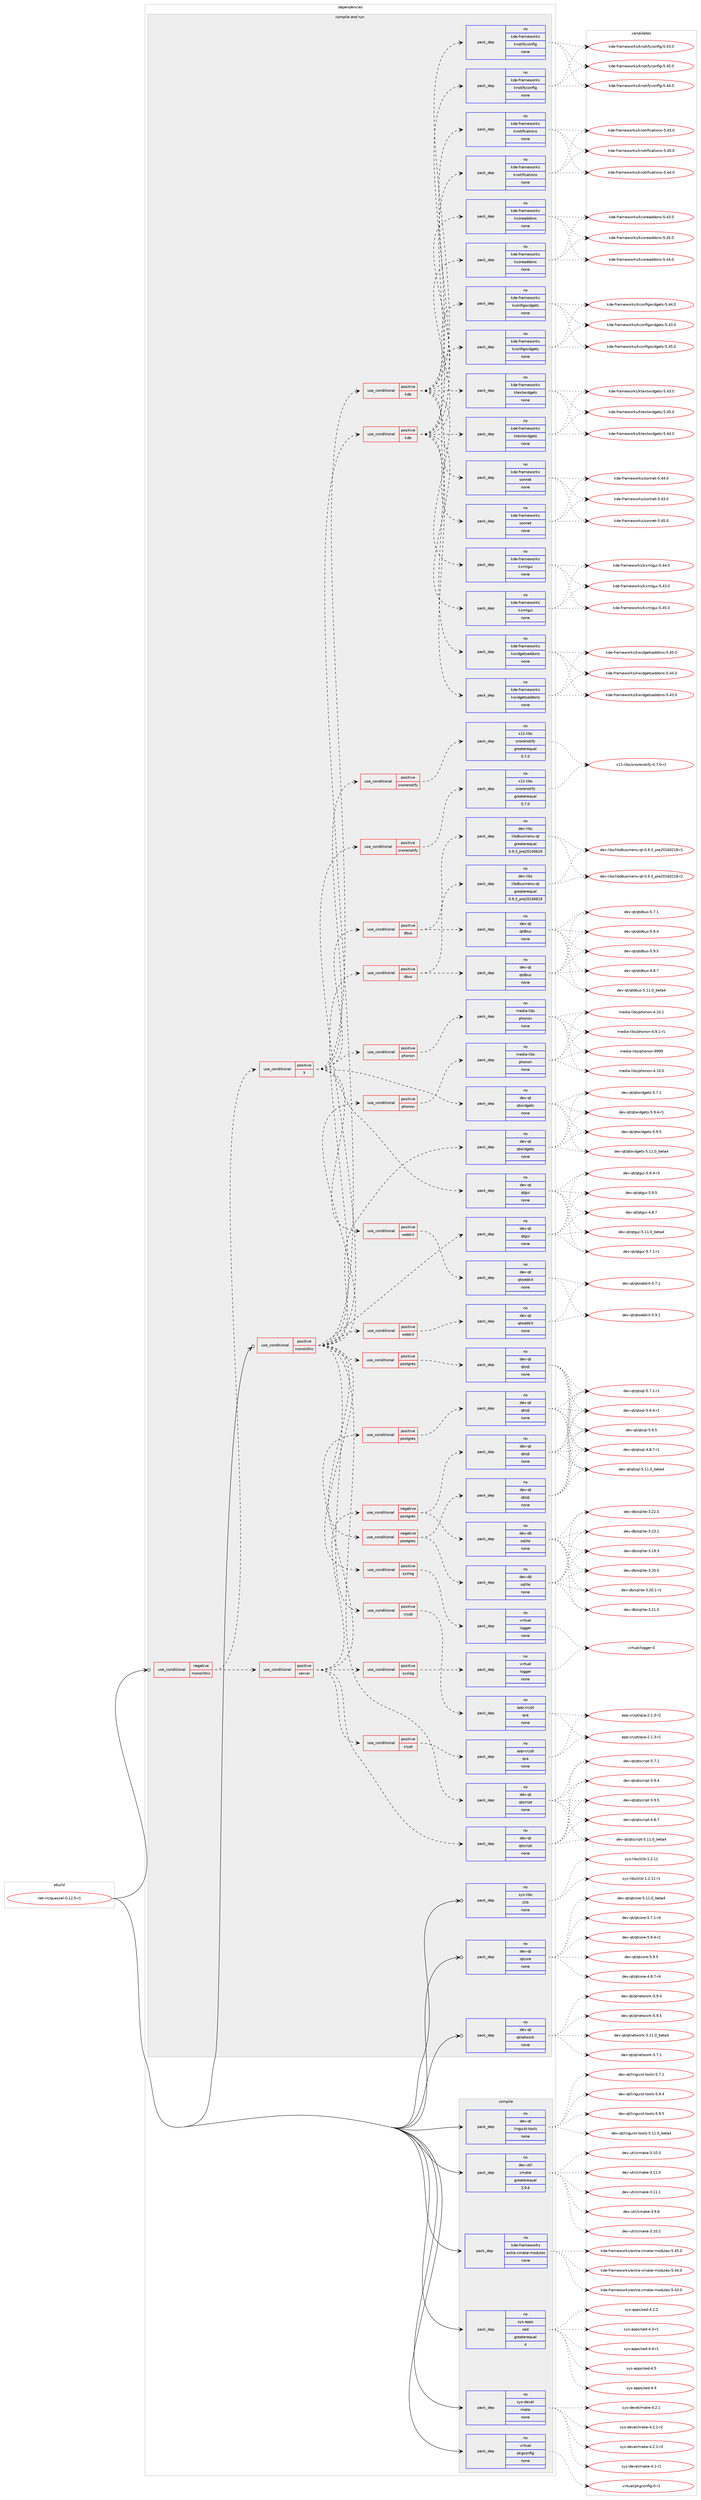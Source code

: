 digraph prolog {

# *************
# Graph options
# *************

newrank=true;
concentrate=true;
compound=true;
graph [rankdir=LR,fontname=Helvetica,fontsize=10,ranksep=1.5];#, ranksep=2.5, nodesep=0.2];
edge  [arrowhead=vee];
node  [fontname=Helvetica,fontsize=10];

# **********
# The ebuild
# **********

subgraph cluster_leftcol {
color=gray;
rank=same;
label=<<i>ebuild</i>>;
id [label="net-irc/quassel-0.12.5-r1", color=red, width=4, href="../net-irc/quassel-0.12.5-r1.svg"];
}

# ****************
# The dependencies
# ****************

subgraph cluster_midcol {
color=gray;
label=<<i>dependencies</i>>;
subgraph cluster_compile {
fillcolor="#eeeeee";
style=filled;
label=<<i>compile</i>>;
subgraph pack625 {
dependency821 [label=<<TABLE BORDER="0" CELLBORDER="1" CELLSPACING="0" CELLPADDING="4" WIDTH="220"><TR><TD ROWSPAN="6" CELLPADDING="30">pack_dep</TD></TR><TR><TD WIDTH="110">no</TD></TR><TR><TD>dev-qt</TD></TR><TR><TD>linguist-tools</TD></TR><TR><TD>none</TD></TR><TR><TD></TD></TR></TABLE>>, shape=none, color=blue];
}
id:e -> dependency821:w [weight=20,style="solid",arrowhead="vee"];
subgraph pack626 {
dependency822 [label=<<TABLE BORDER="0" CELLBORDER="1" CELLSPACING="0" CELLPADDING="4" WIDTH="220"><TR><TD ROWSPAN="6" CELLPADDING="30">pack_dep</TD></TR><TR><TD WIDTH="110">no</TD></TR><TR><TD>dev-util</TD></TR><TR><TD>cmake</TD></TR><TR><TD>greaterequal</TD></TR><TR><TD>3.9.6</TD></TR></TABLE>>, shape=none, color=blue];
}
id:e -> dependency822:w [weight=20,style="solid",arrowhead="vee"];
subgraph pack627 {
dependency823 [label=<<TABLE BORDER="0" CELLBORDER="1" CELLSPACING="0" CELLPADDING="4" WIDTH="220"><TR><TD ROWSPAN="6" CELLPADDING="30">pack_dep</TD></TR><TR><TD WIDTH="110">no</TD></TR><TR><TD>kde-frameworks</TD></TR><TR><TD>extra-cmake-modules</TD></TR><TR><TD>none</TD></TR><TR><TD></TD></TR></TABLE>>, shape=none, color=blue];
}
id:e -> dependency823:w [weight=20,style="solid",arrowhead="vee"];
subgraph pack628 {
dependency824 [label=<<TABLE BORDER="0" CELLBORDER="1" CELLSPACING="0" CELLPADDING="4" WIDTH="220"><TR><TD ROWSPAN="6" CELLPADDING="30">pack_dep</TD></TR><TR><TD WIDTH="110">no</TD></TR><TR><TD>sys-apps</TD></TR><TR><TD>sed</TD></TR><TR><TD>greaterequal</TD></TR><TR><TD>4</TD></TR></TABLE>>, shape=none, color=blue];
}
id:e -> dependency824:w [weight=20,style="solid",arrowhead="vee"];
subgraph pack629 {
dependency825 [label=<<TABLE BORDER="0" CELLBORDER="1" CELLSPACING="0" CELLPADDING="4" WIDTH="220"><TR><TD ROWSPAN="6" CELLPADDING="30">pack_dep</TD></TR><TR><TD WIDTH="110">no</TD></TR><TR><TD>sys-devel</TD></TR><TR><TD>make</TD></TR><TR><TD>none</TD></TR><TR><TD></TD></TR></TABLE>>, shape=none, color=blue];
}
id:e -> dependency825:w [weight=20,style="solid",arrowhead="vee"];
subgraph pack630 {
dependency826 [label=<<TABLE BORDER="0" CELLBORDER="1" CELLSPACING="0" CELLPADDING="4" WIDTH="220"><TR><TD ROWSPAN="6" CELLPADDING="30">pack_dep</TD></TR><TR><TD WIDTH="110">no</TD></TR><TR><TD>virtual</TD></TR><TR><TD>pkgconfig</TD></TR><TR><TD>none</TD></TR><TR><TD></TD></TR></TABLE>>, shape=none, color=blue];
}
id:e -> dependency826:w [weight=20,style="solid",arrowhead="vee"];
}
subgraph cluster_compileandrun {
fillcolor="#eeeeee";
style=filled;
label=<<i>compile and run</i>>;
subgraph cond170 {
dependency827 [label=<<TABLE BORDER="0" CELLBORDER="1" CELLSPACING="0" CELLPADDING="4"><TR><TD ROWSPAN="3" CELLPADDING="10">use_conditional</TD></TR><TR><TD>negative</TD></TR><TR><TD>monolithic</TD></TR></TABLE>>, shape=none, color=red];
subgraph cond171 {
dependency828 [label=<<TABLE BORDER="0" CELLBORDER="1" CELLSPACING="0" CELLPADDING="4"><TR><TD ROWSPAN="3" CELLPADDING="10">use_conditional</TD></TR><TR><TD>positive</TD></TR><TR><TD>server</TD></TR></TABLE>>, shape=none, color=red];
subgraph pack631 {
dependency829 [label=<<TABLE BORDER="0" CELLBORDER="1" CELLSPACING="0" CELLPADDING="4" WIDTH="220"><TR><TD ROWSPAN="6" CELLPADDING="30">pack_dep</TD></TR><TR><TD WIDTH="110">no</TD></TR><TR><TD>dev-qt</TD></TR><TR><TD>qtscript</TD></TR><TR><TD>none</TD></TR><TR><TD></TD></TR></TABLE>>, shape=none, color=blue];
}
dependency828:e -> dependency829:w [weight=20,style="dashed",arrowhead="vee"];
subgraph cond172 {
dependency830 [label=<<TABLE BORDER="0" CELLBORDER="1" CELLSPACING="0" CELLPADDING="4"><TR><TD ROWSPAN="3" CELLPADDING="10">use_conditional</TD></TR><TR><TD>positive</TD></TR><TR><TD>crypt</TD></TR></TABLE>>, shape=none, color=red];
subgraph pack632 {
dependency831 [label=<<TABLE BORDER="0" CELLBORDER="1" CELLSPACING="0" CELLPADDING="4" WIDTH="220"><TR><TD ROWSPAN="6" CELLPADDING="30">pack_dep</TD></TR><TR><TD WIDTH="110">no</TD></TR><TR><TD>app-crypt</TD></TR><TR><TD>qca</TD></TR><TR><TD>none</TD></TR><TR><TD></TD></TR></TABLE>>, shape=none, color=blue];
}
dependency830:e -> dependency831:w [weight=20,style="dashed",arrowhead="vee"];
}
dependency828:e -> dependency830:w [weight=20,style="dashed",arrowhead="vee"];
subgraph cond173 {
dependency832 [label=<<TABLE BORDER="0" CELLBORDER="1" CELLSPACING="0" CELLPADDING="4"><TR><TD ROWSPAN="3" CELLPADDING="10">use_conditional</TD></TR><TR><TD>positive</TD></TR><TR><TD>postgres</TD></TR></TABLE>>, shape=none, color=red];
subgraph pack633 {
dependency833 [label=<<TABLE BORDER="0" CELLBORDER="1" CELLSPACING="0" CELLPADDING="4" WIDTH="220"><TR><TD ROWSPAN="6" CELLPADDING="30">pack_dep</TD></TR><TR><TD WIDTH="110">no</TD></TR><TR><TD>dev-qt</TD></TR><TR><TD>qtsql</TD></TR><TR><TD>none</TD></TR><TR><TD></TD></TR></TABLE>>, shape=none, color=blue];
}
dependency832:e -> dependency833:w [weight=20,style="dashed",arrowhead="vee"];
}
dependency828:e -> dependency832:w [weight=20,style="dashed",arrowhead="vee"];
subgraph cond174 {
dependency834 [label=<<TABLE BORDER="0" CELLBORDER="1" CELLSPACING="0" CELLPADDING="4"><TR><TD ROWSPAN="3" CELLPADDING="10">use_conditional</TD></TR><TR><TD>negative</TD></TR><TR><TD>postgres</TD></TR></TABLE>>, shape=none, color=red];
subgraph pack634 {
dependency835 [label=<<TABLE BORDER="0" CELLBORDER="1" CELLSPACING="0" CELLPADDING="4" WIDTH="220"><TR><TD ROWSPAN="6" CELLPADDING="30">pack_dep</TD></TR><TR><TD WIDTH="110">no</TD></TR><TR><TD>dev-qt</TD></TR><TR><TD>qtsql</TD></TR><TR><TD>none</TD></TR><TR><TD></TD></TR></TABLE>>, shape=none, color=blue];
}
dependency834:e -> dependency835:w [weight=20,style="dashed",arrowhead="vee"];
subgraph pack635 {
dependency836 [label=<<TABLE BORDER="0" CELLBORDER="1" CELLSPACING="0" CELLPADDING="4" WIDTH="220"><TR><TD ROWSPAN="6" CELLPADDING="30">pack_dep</TD></TR><TR><TD WIDTH="110">no</TD></TR><TR><TD>dev-db</TD></TR><TR><TD>sqlite</TD></TR><TR><TD>none</TD></TR><TR><TD></TD></TR></TABLE>>, shape=none, color=blue];
}
dependency834:e -> dependency836:w [weight=20,style="dashed",arrowhead="vee"];
}
dependency828:e -> dependency834:w [weight=20,style="dashed",arrowhead="vee"];
subgraph cond175 {
dependency837 [label=<<TABLE BORDER="0" CELLBORDER="1" CELLSPACING="0" CELLPADDING="4"><TR><TD ROWSPAN="3" CELLPADDING="10">use_conditional</TD></TR><TR><TD>positive</TD></TR><TR><TD>syslog</TD></TR></TABLE>>, shape=none, color=red];
subgraph pack636 {
dependency838 [label=<<TABLE BORDER="0" CELLBORDER="1" CELLSPACING="0" CELLPADDING="4" WIDTH="220"><TR><TD ROWSPAN="6" CELLPADDING="30">pack_dep</TD></TR><TR><TD WIDTH="110">no</TD></TR><TR><TD>virtual</TD></TR><TR><TD>logger</TD></TR><TR><TD>none</TD></TR><TR><TD></TD></TR></TABLE>>, shape=none, color=blue];
}
dependency837:e -> dependency838:w [weight=20,style="dashed",arrowhead="vee"];
}
dependency828:e -> dependency837:w [weight=20,style="dashed",arrowhead="vee"];
}
dependency827:e -> dependency828:w [weight=20,style="dashed",arrowhead="vee"];
subgraph cond176 {
dependency839 [label=<<TABLE BORDER="0" CELLBORDER="1" CELLSPACING="0" CELLPADDING="4"><TR><TD ROWSPAN="3" CELLPADDING="10">use_conditional</TD></TR><TR><TD>positive</TD></TR><TR><TD>X</TD></TR></TABLE>>, shape=none, color=red];
subgraph pack637 {
dependency840 [label=<<TABLE BORDER="0" CELLBORDER="1" CELLSPACING="0" CELLPADDING="4" WIDTH="220"><TR><TD ROWSPAN="6" CELLPADDING="30">pack_dep</TD></TR><TR><TD WIDTH="110">no</TD></TR><TR><TD>dev-qt</TD></TR><TR><TD>qtgui</TD></TR><TR><TD>none</TD></TR><TR><TD></TD></TR></TABLE>>, shape=none, color=blue];
}
dependency839:e -> dependency840:w [weight=20,style="dashed",arrowhead="vee"];
subgraph pack638 {
dependency841 [label=<<TABLE BORDER="0" CELLBORDER="1" CELLSPACING="0" CELLPADDING="4" WIDTH="220"><TR><TD ROWSPAN="6" CELLPADDING="30">pack_dep</TD></TR><TR><TD WIDTH="110">no</TD></TR><TR><TD>dev-qt</TD></TR><TR><TD>qtwidgets</TD></TR><TR><TD>none</TD></TR><TR><TD></TD></TR></TABLE>>, shape=none, color=blue];
}
dependency839:e -> dependency841:w [weight=20,style="dashed",arrowhead="vee"];
subgraph cond177 {
dependency842 [label=<<TABLE BORDER="0" CELLBORDER="1" CELLSPACING="0" CELLPADDING="4"><TR><TD ROWSPAN="3" CELLPADDING="10">use_conditional</TD></TR><TR><TD>positive</TD></TR><TR><TD>dbus</TD></TR></TABLE>>, shape=none, color=red];
subgraph pack639 {
dependency843 [label=<<TABLE BORDER="0" CELLBORDER="1" CELLSPACING="0" CELLPADDING="4" WIDTH="220"><TR><TD ROWSPAN="6" CELLPADDING="30">pack_dep</TD></TR><TR><TD WIDTH="110">no</TD></TR><TR><TD>dev-libs</TD></TR><TR><TD>libdbusmenu-qt</TD></TR><TR><TD>greaterequal</TD></TR><TR><TD>0.9.3_pre20140619</TD></TR></TABLE>>, shape=none, color=blue];
}
dependency842:e -> dependency843:w [weight=20,style="dashed",arrowhead="vee"];
subgraph pack640 {
dependency844 [label=<<TABLE BORDER="0" CELLBORDER="1" CELLSPACING="0" CELLPADDING="4" WIDTH="220"><TR><TD ROWSPAN="6" CELLPADDING="30">pack_dep</TD></TR><TR><TD WIDTH="110">no</TD></TR><TR><TD>dev-qt</TD></TR><TR><TD>qtdbus</TD></TR><TR><TD>none</TD></TR><TR><TD></TD></TR></TABLE>>, shape=none, color=blue];
}
dependency842:e -> dependency844:w [weight=20,style="dashed",arrowhead="vee"];
}
dependency839:e -> dependency842:w [weight=20,style="dashed",arrowhead="vee"];
subgraph cond178 {
dependency845 [label=<<TABLE BORDER="0" CELLBORDER="1" CELLSPACING="0" CELLPADDING="4"><TR><TD ROWSPAN="3" CELLPADDING="10">use_conditional</TD></TR><TR><TD>positive</TD></TR><TR><TD>kde</TD></TR></TABLE>>, shape=none, color=red];
subgraph pack641 {
dependency846 [label=<<TABLE BORDER="0" CELLBORDER="1" CELLSPACING="0" CELLPADDING="4" WIDTH="220"><TR><TD ROWSPAN="6" CELLPADDING="30">pack_dep</TD></TR><TR><TD WIDTH="110">no</TD></TR><TR><TD>kde-frameworks</TD></TR><TR><TD>kconfigwidgets</TD></TR><TR><TD>none</TD></TR><TR><TD></TD></TR></TABLE>>, shape=none, color=blue];
}
dependency845:e -> dependency846:w [weight=20,style="dashed",arrowhead="vee"];
subgraph pack642 {
dependency847 [label=<<TABLE BORDER="0" CELLBORDER="1" CELLSPACING="0" CELLPADDING="4" WIDTH="220"><TR><TD ROWSPAN="6" CELLPADDING="30">pack_dep</TD></TR><TR><TD WIDTH="110">no</TD></TR><TR><TD>kde-frameworks</TD></TR><TR><TD>kcoreaddons</TD></TR><TR><TD>none</TD></TR><TR><TD></TD></TR></TABLE>>, shape=none, color=blue];
}
dependency845:e -> dependency847:w [weight=20,style="dashed",arrowhead="vee"];
subgraph pack643 {
dependency848 [label=<<TABLE BORDER="0" CELLBORDER="1" CELLSPACING="0" CELLPADDING="4" WIDTH="220"><TR><TD ROWSPAN="6" CELLPADDING="30">pack_dep</TD></TR><TR><TD WIDTH="110">no</TD></TR><TR><TD>kde-frameworks</TD></TR><TR><TD>knotifications</TD></TR><TR><TD>none</TD></TR><TR><TD></TD></TR></TABLE>>, shape=none, color=blue];
}
dependency845:e -> dependency848:w [weight=20,style="dashed",arrowhead="vee"];
subgraph pack644 {
dependency849 [label=<<TABLE BORDER="0" CELLBORDER="1" CELLSPACING="0" CELLPADDING="4" WIDTH="220"><TR><TD ROWSPAN="6" CELLPADDING="30">pack_dep</TD></TR><TR><TD WIDTH="110">no</TD></TR><TR><TD>kde-frameworks</TD></TR><TR><TD>knotifyconfig</TD></TR><TR><TD>none</TD></TR><TR><TD></TD></TR></TABLE>>, shape=none, color=blue];
}
dependency845:e -> dependency849:w [weight=20,style="dashed",arrowhead="vee"];
subgraph pack645 {
dependency850 [label=<<TABLE BORDER="0" CELLBORDER="1" CELLSPACING="0" CELLPADDING="4" WIDTH="220"><TR><TD ROWSPAN="6" CELLPADDING="30">pack_dep</TD></TR><TR><TD WIDTH="110">no</TD></TR><TR><TD>kde-frameworks</TD></TR><TR><TD>ktextwidgets</TD></TR><TR><TD>none</TD></TR><TR><TD></TD></TR></TABLE>>, shape=none, color=blue];
}
dependency845:e -> dependency850:w [weight=20,style="dashed",arrowhead="vee"];
subgraph pack646 {
dependency851 [label=<<TABLE BORDER="0" CELLBORDER="1" CELLSPACING="0" CELLPADDING="4" WIDTH="220"><TR><TD ROWSPAN="6" CELLPADDING="30">pack_dep</TD></TR><TR><TD WIDTH="110">no</TD></TR><TR><TD>kde-frameworks</TD></TR><TR><TD>kwidgetsaddons</TD></TR><TR><TD>none</TD></TR><TR><TD></TD></TR></TABLE>>, shape=none, color=blue];
}
dependency845:e -> dependency851:w [weight=20,style="dashed",arrowhead="vee"];
subgraph pack647 {
dependency852 [label=<<TABLE BORDER="0" CELLBORDER="1" CELLSPACING="0" CELLPADDING="4" WIDTH="220"><TR><TD ROWSPAN="6" CELLPADDING="30">pack_dep</TD></TR><TR><TD WIDTH="110">no</TD></TR><TR><TD>kde-frameworks</TD></TR><TR><TD>kxmlgui</TD></TR><TR><TD>none</TD></TR><TR><TD></TD></TR></TABLE>>, shape=none, color=blue];
}
dependency845:e -> dependency852:w [weight=20,style="dashed",arrowhead="vee"];
subgraph pack648 {
dependency853 [label=<<TABLE BORDER="0" CELLBORDER="1" CELLSPACING="0" CELLPADDING="4" WIDTH="220"><TR><TD ROWSPAN="6" CELLPADDING="30">pack_dep</TD></TR><TR><TD WIDTH="110">no</TD></TR><TR><TD>kde-frameworks</TD></TR><TR><TD>sonnet</TD></TR><TR><TD>none</TD></TR><TR><TD></TD></TR></TABLE>>, shape=none, color=blue];
}
dependency845:e -> dependency853:w [weight=20,style="dashed",arrowhead="vee"];
}
dependency839:e -> dependency845:w [weight=20,style="dashed",arrowhead="vee"];
subgraph cond179 {
dependency854 [label=<<TABLE BORDER="0" CELLBORDER="1" CELLSPACING="0" CELLPADDING="4"><TR><TD ROWSPAN="3" CELLPADDING="10">use_conditional</TD></TR><TR><TD>positive</TD></TR><TR><TD>phonon</TD></TR></TABLE>>, shape=none, color=red];
subgraph pack649 {
dependency855 [label=<<TABLE BORDER="0" CELLBORDER="1" CELLSPACING="0" CELLPADDING="4" WIDTH="220"><TR><TD ROWSPAN="6" CELLPADDING="30">pack_dep</TD></TR><TR><TD WIDTH="110">no</TD></TR><TR><TD>media-libs</TD></TR><TR><TD>phonon</TD></TR><TR><TD>none</TD></TR><TR><TD></TD></TR></TABLE>>, shape=none, color=blue];
}
dependency854:e -> dependency855:w [weight=20,style="dashed",arrowhead="vee"];
}
dependency839:e -> dependency854:w [weight=20,style="dashed",arrowhead="vee"];
subgraph cond180 {
dependency856 [label=<<TABLE BORDER="0" CELLBORDER="1" CELLSPACING="0" CELLPADDING="4"><TR><TD ROWSPAN="3" CELLPADDING="10">use_conditional</TD></TR><TR><TD>positive</TD></TR><TR><TD>snorenotify</TD></TR></TABLE>>, shape=none, color=red];
subgraph pack650 {
dependency857 [label=<<TABLE BORDER="0" CELLBORDER="1" CELLSPACING="0" CELLPADDING="4" WIDTH="220"><TR><TD ROWSPAN="6" CELLPADDING="30">pack_dep</TD></TR><TR><TD WIDTH="110">no</TD></TR><TR><TD>x11-libs</TD></TR><TR><TD>snorenotify</TD></TR><TR><TD>greaterequal</TD></TR><TR><TD>0.7.0</TD></TR></TABLE>>, shape=none, color=blue];
}
dependency856:e -> dependency857:w [weight=20,style="dashed",arrowhead="vee"];
}
dependency839:e -> dependency856:w [weight=20,style="dashed",arrowhead="vee"];
subgraph cond181 {
dependency858 [label=<<TABLE BORDER="0" CELLBORDER="1" CELLSPACING="0" CELLPADDING="4"><TR><TD ROWSPAN="3" CELLPADDING="10">use_conditional</TD></TR><TR><TD>positive</TD></TR><TR><TD>webkit</TD></TR></TABLE>>, shape=none, color=red];
subgraph pack651 {
dependency859 [label=<<TABLE BORDER="0" CELLBORDER="1" CELLSPACING="0" CELLPADDING="4" WIDTH="220"><TR><TD ROWSPAN="6" CELLPADDING="30">pack_dep</TD></TR><TR><TD WIDTH="110">no</TD></TR><TR><TD>dev-qt</TD></TR><TR><TD>qtwebkit</TD></TR><TR><TD>none</TD></TR><TR><TD></TD></TR></TABLE>>, shape=none, color=blue];
}
dependency858:e -> dependency859:w [weight=20,style="dashed",arrowhead="vee"];
}
dependency839:e -> dependency858:w [weight=20,style="dashed",arrowhead="vee"];
}
dependency827:e -> dependency839:w [weight=20,style="dashed",arrowhead="vee"];
}
id:e -> dependency827:w [weight=20,style="solid",arrowhead="odotvee"];
subgraph cond182 {
dependency860 [label=<<TABLE BORDER="0" CELLBORDER="1" CELLSPACING="0" CELLPADDING="4"><TR><TD ROWSPAN="3" CELLPADDING="10">use_conditional</TD></TR><TR><TD>positive</TD></TR><TR><TD>monolithic</TD></TR></TABLE>>, shape=none, color=red];
subgraph pack652 {
dependency861 [label=<<TABLE BORDER="0" CELLBORDER="1" CELLSPACING="0" CELLPADDING="4" WIDTH="220"><TR><TD ROWSPAN="6" CELLPADDING="30">pack_dep</TD></TR><TR><TD WIDTH="110">no</TD></TR><TR><TD>dev-qt</TD></TR><TR><TD>qtscript</TD></TR><TR><TD>none</TD></TR><TR><TD></TD></TR></TABLE>>, shape=none, color=blue];
}
dependency860:e -> dependency861:w [weight=20,style="dashed",arrowhead="vee"];
subgraph cond183 {
dependency862 [label=<<TABLE BORDER="0" CELLBORDER="1" CELLSPACING="0" CELLPADDING="4"><TR><TD ROWSPAN="3" CELLPADDING="10">use_conditional</TD></TR><TR><TD>positive</TD></TR><TR><TD>crypt</TD></TR></TABLE>>, shape=none, color=red];
subgraph pack653 {
dependency863 [label=<<TABLE BORDER="0" CELLBORDER="1" CELLSPACING="0" CELLPADDING="4" WIDTH="220"><TR><TD ROWSPAN="6" CELLPADDING="30">pack_dep</TD></TR><TR><TD WIDTH="110">no</TD></TR><TR><TD>app-crypt</TD></TR><TR><TD>qca</TD></TR><TR><TD>none</TD></TR><TR><TD></TD></TR></TABLE>>, shape=none, color=blue];
}
dependency862:e -> dependency863:w [weight=20,style="dashed",arrowhead="vee"];
}
dependency860:e -> dependency862:w [weight=20,style="dashed",arrowhead="vee"];
subgraph cond184 {
dependency864 [label=<<TABLE BORDER="0" CELLBORDER="1" CELLSPACING="0" CELLPADDING="4"><TR><TD ROWSPAN="3" CELLPADDING="10">use_conditional</TD></TR><TR><TD>positive</TD></TR><TR><TD>postgres</TD></TR></TABLE>>, shape=none, color=red];
subgraph pack654 {
dependency865 [label=<<TABLE BORDER="0" CELLBORDER="1" CELLSPACING="0" CELLPADDING="4" WIDTH="220"><TR><TD ROWSPAN="6" CELLPADDING="30">pack_dep</TD></TR><TR><TD WIDTH="110">no</TD></TR><TR><TD>dev-qt</TD></TR><TR><TD>qtsql</TD></TR><TR><TD>none</TD></TR><TR><TD></TD></TR></TABLE>>, shape=none, color=blue];
}
dependency864:e -> dependency865:w [weight=20,style="dashed",arrowhead="vee"];
}
dependency860:e -> dependency864:w [weight=20,style="dashed",arrowhead="vee"];
subgraph cond185 {
dependency866 [label=<<TABLE BORDER="0" CELLBORDER="1" CELLSPACING="0" CELLPADDING="4"><TR><TD ROWSPAN="3" CELLPADDING="10">use_conditional</TD></TR><TR><TD>negative</TD></TR><TR><TD>postgres</TD></TR></TABLE>>, shape=none, color=red];
subgraph pack655 {
dependency867 [label=<<TABLE BORDER="0" CELLBORDER="1" CELLSPACING="0" CELLPADDING="4" WIDTH="220"><TR><TD ROWSPAN="6" CELLPADDING="30">pack_dep</TD></TR><TR><TD WIDTH="110">no</TD></TR><TR><TD>dev-qt</TD></TR><TR><TD>qtsql</TD></TR><TR><TD>none</TD></TR><TR><TD></TD></TR></TABLE>>, shape=none, color=blue];
}
dependency866:e -> dependency867:w [weight=20,style="dashed",arrowhead="vee"];
subgraph pack656 {
dependency868 [label=<<TABLE BORDER="0" CELLBORDER="1" CELLSPACING="0" CELLPADDING="4" WIDTH="220"><TR><TD ROWSPAN="6" CELLPADDING="30">pack_dep</TD></TR><TR><TD WIDTH="110">no</TD></TR><TR><TD>dev-db</TD></TR><TR><TD>sqlite</TD></TR><TR><TD>none</TD></TR><TR><TD></TD></TR></TABLE>>, shape=none, color=blue];
}
dependency866:e -> dependency868:w [weight=20,style="dashed",arrowhead="vee"];
}
dependency860:e -> dependency866:w [weight=20,style="dashed",arrowhead="vee"];
subgraph cond186 {
dependency869 [label=<<TABLE BORDER="0" CELLBORDER="1" CELLSPACING="0" CELLPADDING="4"><TR><TD ROWSPAN="3" CELLPADDING="10">use_conditional</TD></TR><TR><TD>positive</TD></TR><TR><TD>syslog</TD></TR></TABLE>>, shape=none, color=red];
subgraph pack657 {
dependency870 [label=<<TABLE BORDER="0" CELLBORDER="1" CELLSPACING="0" CELLPADDING="4" WIDTH="220"><TR><TD ROWSPAN="6" CELLPADDING="30">pack_dep</TD></TR><TR><TD WIDTH="110">no</TD></TR><TR><TD>virtual</TD></TR><TR><TD>logger</TD></TR><TR><TD>none</TD></TR><TR><TD></TD></TR></TABLE>>, shape=none, color=blue];
}
dependency869:e -> dependency870:w [weight=20,style="dashed",arrowhead="vee"];
}
dependency860:e -> dependency869:w [weight=20,style="dashed",arrowhead="vee"];
subgraph pack658 {
dependency871 [label=<<TABLE BORDER="0" CELLBORDER="1" CELLSPACING="0" CELLPADDING="4" WIDTH="220"><TR><TD ROWSPAN="6" CELLPADDING="30">pack_dep</TD></TR><TR><TD WIDTH="110">no</TD></TR><TR><TD>dev-qt</TD></TR><TR><TD>qtgui</TD></TR><TR><TD>none</TD></TR><TR><TD></TD></TR></TABLE>>, shape=none, color=blue];
}
dependency860:e -> dependency871:w [weight=20,style="dashed",arrowhead="vee"];
subgraph pack659 {
dependency872 [label=<<TABLE BORDER="0" CELLBORDER="1" CELLSPACING="0" CELLPADDING="4" WIDTH="220"><TR><TD ROWSPAN="6" CELLPADDING="30">pack_dep</TD></TR><TR><TD WIDTH="110">no</TD></TR><TR><TD>dev-qt</TD></TR><TR><TD>qtwidgets</TD></TR><TR><TD>none</TD></TR><TR><TD></TD></TR></TABLE>>, shape=none, color=blue];
}
dependency860:e -> dependency872:w [weight=20,style="dashed",arrowhead="vee"];
subgraph cond187 {
dependency873 [label=<<TABLE BORDER="0" CELLBORDER="1" CELLSPACING="0" CELLPADDING="4"><TR><TD ROWSPAN="3" CELLPADDING="10">use_conditional</TD></TR><TR><TD>positive</TD></TR><TR><TD>dbus</TD></TR></TABLE>>, shape=none, color=red];
subgraph pack660 {
dependency874 [label=<<TABLE BORDER="0" CELLBORDER="1" CELLSPACING="0" CELLPADDING="4" WIDTH="220"><TR><TD ROWSPAN="6" CELLPADDING="30">pack_dep</TD></TR><TR><TD WIDTH="110">no</TD></TR><TR><TD>dev-libs</TD></TR><TR><TD>libdbusmenu-qt</TD></TR><TR><TD>greaterequal</TD></TR><TR><TD>0.9.3_pre20140619</TD></TR></TABLE>>, shape=none, color=blue];
}
dependency873:e -> dependency874:w [weight=20,style="dashed",arrowhead="vee"];
subgraph pack661 {
dependency875 [label=<<TABLE BORDER="0" CELLBORDER="1" CELLSPACING="0" CELLPADDING="4" WIDTH="220"><TR><TD ROWSPAN="6" CELLPADDING="30">pack_dep</TD></TR><TR><TD WIDTH="110">no</TD></TR><TR><TD>dev-qt</TD></TR><TR><TD>qtdbus</TD></TR><TR><TD>none</TD></TR><TR><TD></TD></TR></TABLE>>, shape=none, color=blue];
}
dependency873:e -> dependency875:w [weight=20,style="dashed",arrowhead="vee"];
}
dependency860:e -> dependency873:w [weight=20,style="dashed",arrowhead="vee"];
subgraph cond188 {
dependency876 [label=<<TABLE BORDER="0" CELLBORDER="1" CELLSPACING="0" CELLPADDING="4"><TR><TD ROWSPAN="3" CELLPADDING="10">use_conditional</TD></TR><TR><TD>positive</TD></TR><TR><TD>kde</TD></TR></TABLE>>, shape=none, color=red];
subgraph pack662 {
dependency877 [label=<<TABLE BORDER="0" CELLBORDER="1" CELLSPACING="0" CELLPADDING="4" WIDTH="220"><TR><TD ROWSPAN="6" CELLPADDING="30">pack_dep</TD></TR><TR><TD WIDTH="110">no</TD></TR><TR><TD>kde-frameworks</TD></TR><TR><TD>kconfigwidgets</TD></TR><TR><TD>none</TD></TR><TR><TD></TD></TR></TABLE>>, shape=none, color=blue];
}
dependency876:e -> dependency877:w [weight=20,style="dashed",arrowhead="vee"];
subgraph pack663 {
dependency878 [label=<<TABLE BORDER="0" CELLBORDER="1" CELLSPACING="0" CELLPADDING="4" WIDTH="220"><TR><TD ROWSPAN="6" CELLPADDING="30">pack_dep</TD></TR><TR><TD WIDTH="110">no</TD></TR><TR><TD>kde-frameworks</TD></TR><TR><TD>kcoreaddons</TD></TR><TR><TD>none</TD></TR><TR><TD></TD></TR></TABLE>>, shape=none, color=blue];
}
dependency876:e -> dependency878:w [weight=20,style="dashed",arrowhead="vee"];
subgraph pack664 {
dependency879 [label=<<TABLE BORDER="0" CELLBORDER="1" CELLSPACING="0" CELLPADDING="4" WIDTH="220"><TR><TD ROWSPAN="6" CELLPADDING="30">pack_dep</TD></TR><TR><TD WIDTH="110">no</TD></TR><TR><TD>kde-frameworks</TD></TR><TR><TD>knotifications</TD></TR><TR><TD>none</TD></TR><TR><TD></TD></TR></TABLE>>, shape=none, color=blue];
}
dependency876:e -> dependency879:w [weight=20,style="dashed",arrowhead="vee"];
subgraph pack665 {
dependency880 [label=<<TABLE BORDER="0" CELLBORDER="1" CELLSPACING="0" CELLPADDING="4" WIDTH="220"><TR><TD ROWSPAN="6" CELLPADDING="30">pack_dep</TD></TR><TR><TD WIDTH="110">no</TD></TR><TR><TD>kde-frameworks</TD></TR><TR><TD>knotifyconfig</TD></TR><TR><TD>none</TD></TR><TR><TD></TD></TR></TABLE>>, shape=none, color=blue];
}
dependency876:e -> dependency880:w [weight=20,style="dashed",arrowhead="vee"];
subgraph pack666 {
dependency881 [label=<<TABLE BORDER="0" CELLBORDER="1" CELLSPACING="0" CELLPADDING="4" WIDTH="220"><TR><TD ROWSPAN="6" CELLPADDING="30">pack_dep</TD></TR><TR><TD WIDTH="110">no</TD></TR><TR><TD>kde-frameworks</TD></TR><TR><TD>ktextwidgets</TD></TR><TR><TD>none</TD></TR><TR><TD></TD></TR></TABLE>>, shape=none, color=blue];
}
dependency876:e -> dependency881:w [weight=20,style="dashed",arrowhead="vee"];
subgraph pack667 {
dependency882 [label=<<TABLE BORDER="0" CELLBORDER="1" CELLSPACING="0" CELLPADDING="4" WIDTH="220"><TR><TD ROWSPAN="6" CELLPADDING="30">pack_dep</TD></TR><TR><TD WIDTH="110">no</TD></TR><TR><TD>kde-frameworks</TD></TR><TR><TD>kwidgetsaddons</TD></TR><TR><TD>none</TD></TR><TR><TD></TD></TR></TABLE>>, shape=none, color=blue];
}
dependency876:e -> dependency882:w [weight=20,style="dashed",arrowhead="vee"];
subgraph pack668 {
dependency883 [label=<<TABLE BORDER="0" CELLBORDER="1" CELLSPACING="0" CELLPADDING="4" WIDTH="220"><TR><TD ROWSPAN="6" CELLPADDING="30">pack_dep</TD></TR><TR><TD WIDTH="110">no</TD></TR><TR><TD>kde-frameworks</TD></TR><TR><TD>kxmlgui</TD></TR><TR><TD>none</TD></TR><TR><TD></TD></TR></TABLE>>, shape=none, color=blue];
}
dependency876:e -> dependency883:w [weight=20,style="dashed",arrowhead="vee"];
subgraph pack669 {
dependency884 [label=<<TABLE BORDER="0" CELLBORDER="1" CELLSPACING="0" CELLPADDING="4" WIDTH="220"><TR><TD ROWSPAN="6" CELLPADDING="30">pack_dep</TD></TR><TR><TD WIDTH="110">no</TD></TR><TR><TD>kde-frameworks</TD></TR><TR><TD>sonnet</TD></TR><TR><TD>none</TD></TR><TR><TD></TD></TR></TABLE>>, shape=none, color=blue];
}
dependency876:e -> dependency884:w [weight=20,style="dashed",arrowhead="vee"];
}
dependency860:e -> dependency876:w [weight=20,style="dashed",arrowhead="vee"];
subgraph cond189 {
dependency885 [label=<<TABLE BORDER="0" CELLBORDER="1" CELLSPACING="0" CELLPADDING="4"><TR><TD ROWSPAN="3" CELLPADDING="10">use_conditional</TD></TR><TR><TD>positive</TD></TR><TR><TD>phonon</TD></TR></TABLE>>, shape=none, color=red];
subgraph pack670 {
dependency886 [label=<<TABLE BORDER="0" CELLBORDER="1" CELLSPACING="0" CELLPADDING="4" WIDTH="220"><TR><TD ROWSPAN="6" CELLPADDING="30">pack_dep</TD></TR><TR><TD WIDTH="110">no</TD></TR><TR><TD>media-libs</TD></TR><TR><TD>phonon</TD></TR><TR><TD>none</TD></TR><TR><TD></TD></TR></TABLE>>, shape=none, color=blue];
}
dependency885:e -> dependency886:w [weight=20,style="dashed",arrowhead="vee"];
}
dependency860:e -> dependency885:w [weight=20,style="dashed",arrowhead="vee"];
subgraph cond190 {
dependency887 [label=<<TABLE BORDER="0" CELLBORDER="1" CELLSPACING="0" CELLPADDING="4"><TR><TD ROWSPAN="3" CELLPADDING="10">use_conditional</TD></TR><TR><TD>positive</TD></TR><TR><TD>snorenotify</TD></TR></TABLE>>, shape=none, color=red];
subgraph pack671 {
dependency888 [label=<<TABLE BORDER="0" CELLBORDER="1" CELLSPACING="0" CELLPADDING="4" WIDTH="220"><TR><TD ROWSPAN="6" CELLPADDING="30">pack_dep</TD></TR><TR><TD WIDTH="110">no</TD></TR><TR><TD>x11-libs</TD></TR><TR><TD>snorenotify</TD></TR><TR><TD>greaterequal</TD></TR><TR><TD>0.7.0</TD></TR></TABLE>>, shape=none, color=blue];
}
dependency887:e -> dependency888:w [weight=20,style="dashed",arrowhead="vee"];
}
dependency860:e -> dependency887:w [weight=20,style="dashed",arrowhead="vee"];
subgraph cond191 {
dependency889 [label=<<TABLE BORDER="0" CELLBORDER="1" CELLSPACING="0" CELLPADDING="4"><TR><TD ROWSPAN="3" CELLPADDING="10">use_conditional</TD></TR><TR><TD>positive</TD></TR><TR><TD>webkit</TD></TR></TABLE>>, shape=none, color=red];
subgraph pack672 {
dependency890 [label=<<TABLE BORDER="0" CELLBORDER="1" CELLSPACING="0" CELLPADDING="4" WIDTH="220"><TR><TD ROWSPAN="6" CELLPADDING="30">pack_dep</TD></TR><TR><TD WIDTH="110">no</TD></TR><TR><TD>dev-qt</TD></TR><TR><TD>qtwebkit</TD></TR><TR><TD>none</TD></TR><TR><TD></TD></TR></TABLE>>, shape=none, color=blue];
}
dependency889:e -> dependency890:w [weight=20,style="dashed",arrowhead="vee"];
}
dependency860:e -> dependency889:w [weight=20,style="dashed",arrowhead="vee"];
}
id:e -> dependency860:w [weight=20,style="solid",arrowhead="odotvee"];
subgraph pack673 {
dependency891 [label=<<TABLE BORDER="0" CELLBORDER="1" CELLSPACING="0" CELLPADDING="4" WIDTH="220"><TR><TD ROWSPAN="6" CELLPADDING="30">pack_dep</TD></TR><TR><TD WIDTH="110">no</TD></TR><TR><TD>dev-qt</TD></TR><TR><TD>qtcore</TD></TR><TR><TD>none</TD></TR><TR><TD></TD></TR></TABLE>>, shape=none, color=blue];
}
id:e -> dependency891:w [weight=20,style="solid",arrowhead="odotvee"];
subgraph pack674 {
dependency892 [label=<<TABLE BORDER="0" CELLBORDER="1" CELLSPACING="0" CELLPADDING="4" WIDTH="220"><TR><TD ROWSPAN="6" CELLPADDING="30">pack_dep</TD></TR><TR><TD WIDTH="110">no</TD></TR><TR><TD>dev-qt</TD></TR><TR><TD>qtnetwork</TD></TR><TR><TD>none</TD></TR><TR><TD></TD></TR></TABLE>>, shape=none, color=blue];
}
id:e -> dependency892:w [weight=20,style="solid",arrowhead="odotvee"];
subgraph pack675 {
dependency893 [label=<<TABLE BORDER="0" CELLBORDER="1" CELLSPACING="0" CELLPADDING="4" WIDTH="220"><TR><TD ROWSPAN="6" CELLPADDING="30">pack_dep</TD></TR><TR><TD WIDTH="110">no</TD></TR><TR><TD>sys-libs</TD></TR><TR><TD>zlib</TD></TR><TR><TD>none</TD></TR><TR><TD></TD></TR></TABLE>>, shape=none, color=blue];
}
id:e -> dependency893:w [weight=20,style="solid",arrowhead="odotvee"];
}
subgraph cluster_run {
fillcolor="#eeeeee";
style=filled;
label=<<i>run</i>>;
}
}

# **************
# The candidates
# **************

subgraph cluster_choices {
rank=same;
color=gray;
label=<<i>candidates</i>>;

subgraph choice625 {
color=black;
nodesep=1;
choice1001011184511311647108105110103117105115116451161111111081154553464949464895981011169752 [label="dev-qt/linguist-tools-5.11.0_beta4", color=red, width=4,href="../dev-qt/linguist-tools-5.11.0_beta4.svg"];
choice100101118451131164710810511010311710511511645116111111108115455346554649 [label="dev-qt/linguist-tools-5.7.1", color=red, width=4,href="../dev-qt/linguist-tools-5.7.1.svg"];
choice100101118451131164710810511010311710511511645116111111108115455346574652 [label="dev-qt/linguist-tools-5.9.4", color=red, width=4,href="../dev-qt/linguist-tools-5.9.4.svg"];
choice100101118451131164710810511010311710511511645116111111108115455346574653 [label="dev-qt/linguist-tools-5.9.5", color=red, width=4,href="../dev-qt/linguist-tools-5.9.5.svg"];
dependency821:e -> choice1001011184511311647108105110103117105115116451161111111081154553464949464895981011169752:w [style=dotted,weight="100"];
dependency821:e -> choice100101118451131164710810511010311710511511645116111111108115455346554649:w [style=dotted,weight="100"];
dependency821:e -> choice100101118451131164710810511010311710511511645116111111108115455346574652:w [style=dotted,weight="100"];
dependency821:e -> choice100101118451131164710810511010311710511511645116111111108115455346574653:w [style=dotted,weight="100"];
}
subgraph choice626 {
color=black;
nodesep=1;
choice1001011184511711610510847991099710710145514649484650 [label="dev-util/cmake-3.10.2", color=red, width=4,href="../dev-util/cmake-3.10.2.svg"];
choice1001011184511711610510847991099710710145514649484651 [label="dev-util/cmake-3.10.3", color=red, width=4,href="../dev-util/cmake-3.10.3.svg"];
choice1001011184511711610510847991099710710145514649494648 [label="dev-util/cmake-3.11.0", color=red, width=4,href="../dev-util/cmake-3.11.0.svg"];
choice1001011184511711610510847991099710710145514649494649 [label="dev-util/cmake-3.11.1", color=red, width=4,href="../dev-util/cmake-3.11.1.svg"];
choice10010111845117116105108479910997107101455146574654 [label="dev-util/cmake-3.9.6", color=red, width=4,href="../dev-util/cmake-3.9.6.svg"];
dependency822:e -> choice1001011184511711610510847991099710710145514649484650:w [style=dotted,weight="100"];
dependency822:e -> choice1001011184511711610510847991099710710145514649484651:w [style=dotted,weight="100"];
dependency822:e -> choice1001011184511711610510847991099710710145514649494648:w [style=dotted,weight="100"];
dependency822:e -> choice1001011184511711610510847991099710710145514649494649:w [style=dotted,weight="100"];
dependency822:e -> choice10010111845117116105108479910997107101455146574654:w [style=dotted,weight="100"];
}
subgraph choice627 {
color=black;
nodesep=1;
choice107100101451021149710910111911111410711547101120116114974599109971071014510911110011710810111545534652524648 [label="kde-frameworks/extra-cmake-modules-5.44.0", color=red, width=4,href="../kde-frameworks/extra-cmake-modules-5.44.0.svg"];
choice107100101451021149710910111911111410711547101120116114974599109971071014510911110011710810111545534652514648 [label="kde-frameworks/extra-cmake-modules-5.43.0", color=red, width=4,href="../kde-frameworks/extra-cmake-modules-5.43.0.svg"];
choice107100101451021149710910111911111410711547101120116114974599109971071014510911110011710810111545534652534648 [label="kde-frameworks/extra-cmake-modules-5.45.0", color=red, width=4,href="../kde-frameworks/extra-cmake-modules-5.45.0.svg"];
dependency823:e -> choice107100101451021149710910111911111410711547101120116114974599109971071014510911110011710810111545534652524648:w [style=dotted,weight="100"];
dependency823:e -> choice107100101451021149710910111911111410711547101120116114974599109971071014510911110011710810111545534652514648:w [style=dotted,weight="100"];
dependency823:e -> choice107100101451021149710910111911111410711547101120116114974599109971071014510911110011710810111545534652534648:w [style=dotted,weight="100"];
}
subgraph choice628 {
color=black;
nodesep=1;
choice11512111545971121121154711510110045524652 [label="sys-apps/sed-4.4", color=red, width=4,href="../sys-apps/sed-4.4.svg"];
choice115121115459711211211547115101100455246504650 [label="sys-apps/sed-4.2.2", color=red, width=4,href="../sys-apps/sed-4.2.2.svg"];
choice115121115459711211211547115101100455246514511449 [label="sys-apps/sed-4.3-r1", color=red, width=4,href="../sys-apps/sed-4.3-r1.svg"];
choice115121115459711211211547115101100455246524511449 [label="sys-apps/sed-4.4-r1", color=red, width=4,href="../sys-apps/sed-4.4-r1.svg"];
choice11512111545971121121154711510110045524653 [label="sys-apps/sed-4.5", color=red, width=4,href="../sys-apps/sed-4.5.svg"];
dependency824:e -> choice11512111545971121121154711510110045524652:w [style=dotted,weight="100"];
dependency824:e -> choice115121115459711211211547115101100455246504650:w [style=dotted,weight="100"];
dependency824:e -> choice115121115459711211211547115101100455246514511449:w [style=dotted,weight="100"];
dependency824:e -> choice115121115459711211211547115101100455246524511449:w [style=dotted,weight="100"];
dependency824:e -> choice11512111545971121121154711510110045524653:w [style=dotted,weight="100"];
}
subgraph choice629 {
color=black;
nodesep=1;
choice115121115451001011181011084710997107101455246494511449 [label="sys-devel/make-4.1-r1", color=red, width=4,href="../sys-devel/make-4.1-r1.svg"];
choice115121115451001011181011084710997107101455246504649 [label="sys-devel/make-4.2.1", color=red, width=4,href="../sys-devel/make-4.2.1.svg"];
choice1151211154510010111810110847109971071014552465046494511450 [label="sys-devel/make-4.2.1-r2", color=red, width=4,href="../sys-devel/make-4.2.1-r2.svg"];
choice1151211154510010111810110847109971071014552465046494511451 [label="sys-devel/make-4.2.1-r3", color=red, width=4,href="../sys-devel/make-4.2.1-r3.svg"];
dependency825:e -> choice115121115451001011181011084710997107101455246494511449:w [style=dotted,weight="100"];
dependency825:e -> choice115121115451001011181011084710997107101455246504649:w [style=dotted,weight="100"];
dependency825:e -> choice1151211154510010111810110847109971071014552465046494511450:w [style=dotted,weight="100"];
dependency825:e -> choice1151211154510010111810110847109971071014552465046494511451:w [style=dotted,weight="100"];
}
subgraph choice630 {
color=black;
nodesep=1;
choice11810511411611797108471121071039911111010210510345484511449 [label="virtual/pkgconfig-0-r1", color=red, width=4,href="../virtual/pkgconfig-0-r1.svg"];
dependency826:e -> choice11810511411611797108471121071039911111010210510345484511449:w [style=dotted,weight="100"];
}
subgraph choice631 {
color=black;
nodesep=1;
choice100101118451131164711311611599114105112116455246564655 [label="dev-qt/qtscript-4.8.7", color=red, width=4,href="../dev-qt/qtscript-4.8.7.svg"];
choice1001011184511311647113116115991141051121164553464949464895981011169752 [label="dev-qt/qtscript-5.11.0_beta4", color=red, width=4,href="../dev-qt/qtscript-5.11.0_beta4.svg"];
choice100101118451131164711311611599114105112116455346554649 [label="dev-qt/qtscript-5.7.1", color=red, width=4,href="../dev-qt/qtscript-5.7.1.svg"];
choice100101118451131164711311611599114105112116455346574652 [label="dev-qt/qtscript-5.9.4", color=red, width=4,href="../dev-qt/qtscript-5.9.4.svg"];
choice100101118451131164711311611599114105112116455346574653 [label="dev-qt/qtscript-5.9.5", color=red, width=4,href="../dev-qt/qtscript-5.9.5.svg"];
dependency829:e -> choice100101118451131164711311611599114105112116455246564655:w [style=dotted,weight="100"];
dependency829:e -> choice1001011184511311647113116115991141051121164553464949464895981011169752:w [style=dotted,weight="100"];
dependency829:e -> choice100101118451131164711311611599114105112116455346554649:w [style=dotted,weight="100"];
dependency829:e -> choice100101118451131164711311611599114105112116455346574652:w [style=dotted,weight="100"];
dependency829:e -> choice100101118451131164711311611599114105112116455346574653:w [style=dotted,weight="100"];
}
subgraph choice632 {
color=black;
nodesep=1;
choice9711211245991141211121164711399974550464946514511449 [label="app-crypt/qca-2.1.3-r1", color=red, width=4,href="../app-crypt/qca-2.1.3-r1.svg"];
choice9711211245991141211121164711399974550464946514511450 [label="app-crypt/qca-2.1.3-r2", color=red, width=4,href="../app-crypt/qca-2.1.3-r2.svg"];
dependency831:e -> choice9711211245991141211121164711399974550464946514511449:w [style=dotted,weight="100"];
dependency831:e -> choice9711211245991141211121164711399974550464946514511450:w [style=dotted,weight="100"];
}
subgraph choice633 {
color=black;
nodesep=1;
choice10010111845113116471131161151131084552465646554511449 [label="dev-qt/qtsql-4.8.7-r1", color=red, width=4,href="../dev-qt/qtsql-4.8.7-r1.svg"];
choice10010111845113116471131161151131084553464949464895981011169752 [label="dev-qt/qtsql-5.11.0_beta4", color=red, width=4,href="../dev-qt/qtsql-5.11.0_beta4.svg"];
choice10010111845113116471131161151131084553465546494511449 [label="dev-qt/qtsql-5.7.1-r1", color=red, width=4,href="../dev-qt/qtsql-5.7.1-r1.svg"];
choice10010111845113116471131161151131084553465746524511449 [label="dev-qt/qtsql-5.9.4-r1", color=red, width=4,href="../dev-qt/qtsql-5.9.4-r1.svg"];
choice1001011184511311647113116115113108455346574653 [label="dev-qt/qtsql-5.9.5", color=red, width=4,href="../dev-qt/qtsql-5.9.5.svg"];
dependency833:e -> choice10010111845113116471131161151131084552465646554511449:w [style=dotted,weight="100"];
dependency833:e -> choice10010111845113116471131161151131084553464949464895981011169752:w [style=dotted,weight="100"];
dependency833:e -> choice10010111845113116471131161151131084553465546494511449:w [style=dotted,weight="100"];
dependency833:e -> choice10010111845113116471131161151131084553465746524511449:w [style=dotted,weight="100"];
dependency833:e -> choice1001011184511311647113116115113108455346574653:w [style=dotted,weight="100"];
}
subgraph choice634 {
color=black;
nodesep=1;
choice10010111845113116471131161151131084552465646554511449 [label="dev-qt/qtsql-4.8.7-r1", color=red, width=4,href="../dev-qt/qtsql-4.8.7-r1.svg"];
choice10010111845113116471131161151131084553464949464895981011169752 [label="dev-qt/qtsql-5.11.0_beta4", color=red, width=4,href="../dev-qt/qtsql-5.11.0_beta4.svg"];
choice10010111845113116471131161151131084553465546494511449 [label="dev-qt/qtsql-5.7.1-r1", color=red, width=4,href="../dev-qt/qtsql-5.7.1-r1.svg"];
choice10010111845113116471131161151131084553465746524511449 [label="dev-qt/qtsql-5.9.4-r1", color=red, width=4,href="../dev-qt/qtsql-5.9.4-r1.svg"];
choice1001011184511311647113116115113108455346574653 [label="dev-qt/qtsql-5.9.5", color=red, width=4,href="../dev-qt/qtsql-5.9.5.svg"];
dependency835:e -> choice10010111845113116471131161151131084552465646554511449:w [style=dotted,weight="100"];
dependency835:e -> choice10010111845113116471131161151131084553464949464895981011169752:w [style=dotted,weight="100"];
dependency835:e -> choice10010111845113116471131161151131084553465546494511449:w [style=dotted,weight="100"];
dependency835:e -> choice10010111845113116471131161151131084553465746524511449:w [style=dotted,weight="100"];
dependency835:e -> choice1001011184511311647113116115113108455346574653:w [style=dotted,weight="100"];
}
subgraph choice635 {
color=black;
nodesep=1;
choice10010111845100984711511310810511610145514649574651 [label="dev-db/sqlite-3.19.3", color=red, width=4,href="../dev-db/sqlite-3.19.3.svg"];
choice10010111845100984711511310810511610145514650484648 [label="dev-db/sqlite-3.20.0", color=red, width=4,href="../dev-db/sqlite-3.20.0.svg"];
choice100101118451009847115113108105116101455146504846494511449 [label="dev-db/sqlite-3.20.1-r1", color=red, width=4,href="../dev-db/sqlite-3.20.1-r1.svg"];
choice10010111845100984711511310810511610145514650494648 [label="dev-db/sqlite-3.21.0", color=red, width=4,href="../dev-db/sqlite-3.21.0.svg"];
choice10010111845100984711511310810511610145514650504648 [label="dev-db/sqlite-3.22.0", color=red, width=4,href="../dev-db/sqlite-3.22.0.svg"];
choice10010111845100984711511310810511610145514650514649 [label="dev-db/sqlite-3.23.1", color=red, width=4,href="../dev-db/sqlite-3.23.1.svg"];
dependency836:e -> choice10010111845100984711511310810511610145514649574651:w [style=dotted,weight="100"];
dependency836:e -> choice10010111845100984711511310810511610145514650484648:w [style=dotted,weight="100"];
dependency836:e -> choice100101118451009847115113108105116101455146504846494511449:w [style=dotted,weight="100"];
dependency836:e -> choice10010111845100984711511310810511610145514650494648:w [style=dotted,weight="100"];
dependency836:e -> choice10010111845100984711511310810511610145514650504648:w [style=dotted,weight="100"];
dependency836:e -> choice10010111845100984711511310810511610145514650514649:w [style=dotted,weight="100"];
}
subgraph choice636 {
color=black;
nodesep=1;
choice11810511411611797108471081111031031011144548 [label="virtual/logger-0", color=red, width=4,href="../virtual/logger-0.svg"];
dependency838:e -> choice11810511411611797108471081111031031011144548:w [style=dotted,weight="100"];
}
subgraph choice637 {
color=black;
nodesep=1;
choice1001011184511311647113116103117105455246564655 [label="dev-qt/qtgui-4.8.7", color=red, width=4,href="../dev-qt/qtgui-4.8.7.svg"];
choice10010111845113116471131161031171054553464949464895981011169752 [label="dev-qt/qtgui-5.11.0_beta4", color=red, width=4,href="../dev-qt/qtgui-5.11.0_beta4.svg"];
choice10010111845113116471131161031171054553465546494511449 [label="dev-qt/qtgui-5.7.1-r1", color=red, width=4,href="../dev-qt/qtgui-5.7.1-r1.svg"];
choice10010111845113116471131161031171054553465746524511451 [label="dev-qt/qtgui-5.9.4-r3", color=red, width=4,href="../dev-qt/qtgui-5.9.4-r3.svg"];
choice1001011184511311647113116103117105455346574653 [label="dev-qt/qtgui-5.9.5", color=red, width=4,href="../dev-qt/qtgui-5.9.5.svg"];
dependency840:e -> choice1001011184511311647113116103117105455246564655:w [style=dotted,weight="100"];
dependency840:e -> choice10010111845113116471131161031171054553464949464895981011169752:w [style=dotted,weight="100"];
dependency840:e -> choice10010111845113116471131161031171054553465546494511449:w [style=dotted,weight="100"];
dependency840:e -> choice10010111845113116471131161031171054553465746524511451:w [style=dotted,weight="100"];
dependency840:e -> choice1001011184511311647113116103117105455346574653:w [style=dotted,weight="100"];
}
subgraph choice638 {
color=black;
nodesep=1;
choice10010111845113116471131161191051001031011161154553464949464895981011169752 [label="dev-qt/qtwidgets-5.11.0_beta4", color=red, width=4,href="../dev-qt/qtwidgets-5.11.0_beta4.svg"];
choice1001011184511311647113116119105100103101116115455346554649 [label="dev-qt/qtwidgets-5.7.1", color=red, width=4,href="../dev-qt/qtwidgets-5.7.1.svg"];
choice10010111845113116471131161191051001031011161154553465746524511449 [label="dev-qt/qtwidgets-5.9.4-r1", color=red, width=4,href="../dev-qt/qtwidgets-5.9.4-r1.svg"];
choice1001011184511311647113116119105100103101116115455346574653 [label="dev-qt/qtwidgets-5.9.5", color=red, width=4,href="../dev-qt/qtwidgets-5.9.5.svg"];
dependency841:e -> choice10010111845113116471131161191051001031011161154553464949464895981011169752:w [style=dotted,weight="100"];
dependency841:e -> choice1001011184511311647113116119105100103101116115455346554649:w [style=dotted,weight="100"];
dependency841:e -> choice10010111845113116471131161191051001031011161154553465746524511449:w [style=dotted,weight="100"];
dependency841:e -> choice1001011184511311647113116119105100103101116115455346574653:w [style=dotted,weight="100"];
}
subgraph choice639 {
color=black;
nodesep=1;
choice1001011184510810598115471081059810098117115109101110117451131164548465746519511211410150484954485049564511449 [label="dev-libs/libdbusmenu-qt-0.9.3_pre20160218-r1", color=red, width=4,href="../dev-libs/libdbusmenu-qt-0.9.3_pre20160218-r1.svg"];
choice1001011184510810598115471081059810098117115109101110117451131164548465746519511211410150484954485049564511450 [label="dev-libs/libdbusmenu-qt-0.9.3_pre20160218-r2", color=red, width=4,href="../dev-libs/libdbusmenu-qt-0.9.3_pre20160218-r2.svg"];
dependency843:e -> choice1001011184510810598115471081059810098117115109101110117451131164548465746519511211410150484954485049564511449:w [style=dotted,weight="100"];
dependency843:e -> choice1001011184510810598115471081059810098117115109101110117451131164548465746519511211410150484954485049564511450:w [style=dotted,weight="100"];
}
subgraph choice640 {
color=black;
nodesep=1;
choice100101118451131164711311610098117115455246564655 [label="dev-qt/qtdbus-4.8.7", color=red, width=4,href="../dev-qt/qtdbus-4.8.7.svg"];
choice1001011184511311647113116100981171154553464949464895981011169752 [label="dev-qt/qtdbus-5.11.0_beta4", color=red, width=4,href="../dev-qt/qtdbus-5.11.0_beta4.svg"];
choice100101118451131164711311610098117115455346554649 [label="dev-qt/qtdbus-5.7.1", color=red, width=4,href="../dev-qt/qtdbus-5.7.1.svg"];
choice100101118451131164711311610098117115455346574652 [label="dev-qt/qtdbus-5.9.4", color=red, width=4,href="../dev-qt/qtdbus-5.9.4.svg"];
choice100101118451131164711311610098117115455346574653 [label="dev-qt/qtdbus-5.9.5", color=red, width=4,href="../dev-qt/qtdbus-5.9.5.svg"];
dependency844:e -> choice100101118451131164711311610098117115455246564655:w [style=dotted,weight="100"];
dependency844:e -> choice1001011184511311647113116100981171154553464949464895981011169752:w [style=dotted,weight="100"];
dependency844:e -> choice100101118451131164711311610098117115455346554649:w [style=dotted,weight="100"];
dependency844:e -> choice100101118451131164711311610098117115455346574652:w [style=dotted,weight="100"];
dependency844:e -> choice100101118451131164711311610098117115455346574653:w [style=dotted,weight="100"];
}
subgraph choice641 {
color=black;
nodesep=1;
choice1071001014510211497109101119111114107115471079911111010210510311910510010310111611545534652524648 [label="kde-frameworks/kconfigwidgets-5.44.0", color=red, width=4,href="../kde-frameworks/kconfigwidgets-5.44.0.svg"];
choice1071001014510211497109101119111114107115471079911111010210510311910510010310111611545534652514648 [label="kde-frameworks/kconfigwidgets-5.43.0", color=red, width=4,href="../kde-frameworks/kconfigwidgets-5.43.0.svg"];
choice1071001014510211497109101119111114107115471079911111010210510311910510010310111611545534652534648 [label="kde-frameworks/kconfigwidgets-5.45.0", color=red, width=4,href="../kde-frameworks/kconfigwidgets-5.45.0.svg"];
dependency846:e -> choice1071001014510211497109101119111114107115471079911111010210510311910510010310111611545534652524648:w [style=dotted,weight="100"];
dependency846:e -> choice1071001014510211497109101119111114107115471079911111010210510311910510010310111611545534652514648:w [style=dotted,weight="100"];
dependency846:e -> choice1071001014510211497109101119111114107115471079911111010210510311910510010310111611545534652534648:w [style=dotted,weight="100"];
}
subgraph choice642 {
color=black;
nodesep=1;
choice107100101451021149710910111911111410711547107991111141019710010011111011545534652524648 [label="kde-frameworks/kcoreaddons-5.44.0", color=red, width=4,href="../kde-frameworks/kcoreaddons-5.44.0.svg"];
choice107100101451021149710910111911111410711547107991111141019710010011111011545534652514648 [label="kde-frameworks/kcoreaddons-5.43.0", color=red, width=4,href="../kde-frameworks/kcoreaddons-5.43.0.svg"];
choice107100101451021149710910111911111410711547107991111141019710010011111011545534652534648 [label="kde-frameworks/kcoreaddons-5.45.0", color=red, width=4,href="../kde-frameworks/kcoreaddons-5.45.0.svg"];
dependency847:e -> choice107100101451021149710910111911111410711547107991111141019710010011111011545534652524648:w [style=dotted,weight="100"];
dependency847:e -> choice107100101451021149710910111911111410711547107991111141019710010011111011545534652514648:w [style=dotted,weight="100"];
dependency847:e -> choice107100101451021149710910111911111410711547107991111141019710010011111011545534652534648:w [style=dotted,weight="100"];
}
subgraph choice643 {
color=black;
nodesep=1;
choice107100101451021149710910111911111410711547107110111116105102105999711610511111011545534652524648 [label="kde-frameworks/knotifications-5.44.0", color=red, width=4,href="../kde-frameworks/knotifications-5.44.0.svg"];
choice107100101451021149710910111911111410711547107110111116105102105999711610511111011545534652514648 [label="kde-frameworks/knotifications-5.43.0", color=red, width=4,href="../kde-frameworks/knotifications-5.43.0.svg"];
choice107100101451021149710910111911111410711547107110111116105102105999711610511111011545534652534648 [label="kde-frameworks/knotifications-5.45.0", color=red, width=4,href="../kde-frameworks/knotifications-5.45.0.svg"];
dependency848:e -> choice107100101451021149710910111911111410711547107110111116105102105999711610511111011545534652524648:w [style=dotted,weight="100"];
dependency848:e -> choice107100101451021149710910111911111410711547107110111116105102105999711610511111011545534652514648:w [style=dotted,weight="100"];
dependency848:e -> choice107100101451021149710910111911111410711547107110111116105102105999711610511111011545534652534648:w [style=dotted,weight="100"];
}
subgraph choice644 {
color=black;
nodesep=1;
choice1071001014510211497109101119111114107115471071101111161051021219911111010210510345534652524648 [label="kde-frameworks/knotifyconfig-5.44.0", color=red, width=4,href="../kde-frameworks/knotifyconfig-5.44.0.svg"];
choice1071001014510211497109101119111114107115471071101111161051021219911111010210510345534652514648 [label="kde-frameworks/knotifyconfig-5.43.0", color=red, width=4,href="../kde-frameworks/knotifyconfig-5.43.0.svg"];
choice1071001014510211497109101119111114107115471071101111161051021219911111010210510345534652534648 [label="kde-frameworks/knotifyconfig-5.45.0", color=red, width=4,href="../kde-frameworks/knotifyconfig-5.45.0.svg"];
dependency849:e -> choice1071001014510211497109101119111114107115471071101111161051021219911111010210510345534652524648:w [style=dotted,weight="100"];
dependency849:e -> choice1071001014510211497109101119111114107115471071101111161051021219911111010210510345534652514648:w [style=dotted,weight="100"];
dependency849:e -> choice1071001014510211497109101119111114107115471071101111161051021219911111010210510345534652534648:w [style=dotted,weight="100"];
}
subgraph choice645 {
color=black;
nodesep=1;
choice10710010145102114971091011191111141071154710711610112011611910510010310111611545534652524648 [label="kde-frameworks/ktextwidgets-5.44.0", color=red, width=4,href="../kde-frameworks/ktextwidgets-5.44.0.svg"];
choice10710010145102114971091011191111141071154710711610112011611910510010310111611545534652514648 [label="kde-frameworks/ktextwidgets-5.43.0", color=red, width=4,href="../kde-frameworks/ktextwidgets-5.43.0.svg"];
choice10710010145102114971091011191111141071154710711610112011611910510010310111611545534652534648 [label="kde-frameworks/ktextwidgets-5.45.0", color=red, width=4,href="../kde-frameworks/ktextwidgets-5.45.0.svg"];
dependency850:e -> choice10710010145102114971091011191111141071154710711610112011611910510010310111611545534652524648:w [style=dotted,weight="100"];
dependency850:e -> choice10710010145102114971091011191111141071154710711610112011611910510010310111611545534652514648:w [style=dotted,weight="100"];
dependency850:e -> choice10710010145102114971091011191111141071154710711610112011611910510010310111611545534652534648:w [style=dotted,weight="100"];
}
subgraph choice646 {
color=black;
nodesep=1;
choice1071001014510211497109101119111114107115471071191051001031011161159710010011111011545534652524648 [label="kde-frameworks/kwidgetsaddons-5.44.0", color=red, width=4,href="../kde-frameworks/kwidgetsaddons-5.44.0.svg"];
choice1071001014510211497109101119111114107115471071191051001031011161159710010011111011545534652514648 [label="kde-frameworks/kwidgetsaddons-5.43.0", color=red, width=4,href="../kde-frameworks/kwidgetsaddons-5.43.0.svg"];
choice1071001014510211497109101119111114107115471071191051001031011161159710010011111011545534652534648 [label="kde-frameworks/kwidgetsaddons-5.45.0", color=red, width=4,href="../kde-frameworks/kwidgetsaddons-5.45.0.svg"];
dependency851:e -> choice1071001014510211497109101119111114107115471071191051001031011161159710010011111011545534652524648:w [style=dotted,weight="100"];
dependency851:e -> choice1071001014510211497109101119111114107115471071191051001031011161159710010011111011545534652514648:w [style=dotted,weight="100"];
dependency851:e -> choice1071001014510211497109101119111114107115471071191051001031011161159710010011111011545534652534648:w [style=dotted,weight="100"];
}
subgraph choice647 {
color=black;
nodesep=1;
choice10710010145102114971091011191111141071154710712010910810311710545534652524648 [label="kde-frameworks/kxmlgui-5.44.0", color=red, width=4,href="../kde-frameworks/kxmlgui-5.44.0.svg"];
choice10710010145102114971091011191111141071154710712010910810311710545534652514648 [label="kde-frameworks/kxmlgui-5.43.0", color=red, width=4,href="../kde-frameworks/kxmlgui-5.43.0.svg"];
choice10710010145102114971091011191111141071154710712010910810311710545534652534648 [label="kde-frameworks/kxmlgui-5.45.0", color=red, width=4,href="../kde-frameworks/kxmlgui-5.45.0.svg"];
dependency852:e -> choice10710010145102114971091011191111141071154710712010910810311710545534652524648:w [style=dotted,weight="100"];
dependency852:e -> choice10710010145102114971091011191111141071154710712010910810311710545534652514648:w [style=dotted,weight="100"];
dependency852:e -> choice10710010145102114971091011191111141071154710712010910810311710545534652534648:w [style=dotted,weight="100"];
}
subgraph choice648 {
color=black;
nodesep=1;
choice10710010145102114971091011191111141071154711511111011010111645534652524648 [label="kde-frameworks/sonnet-5.44.0", color=red, width=4,href="../kde-frameworks/sonnet-5.44.0.svg"];
choice10710010145102114971091011191111141071154711511111011010111645534652514648 [label="kde-frameworks/sonnet-5.43.0", color=red, width=4,href="../kde-frameworks/sonnet-5.43.0.svg"];
choice10710010145102114971091011191111141071154711511111011010111645534652534648 [label="kde-frameworks/sonnet-5.45.0", color=red, width=4,href="../kde-frameworks/sonnet-5.45.0.svg"];
dependency853:e -> choice10710010145102114971091011191111141071154711511111011010111645534652524648:w [style=dotted,weight="100"];
dependency853:e -> choice10710010145102114971091011191111141071154711511111011010111645534652514648:w [style=dotted,weight="100"];
dependency853:e -> choice10710010145102114971091011191111141071154711511111011010111645534652534648:w [style=dotted,weight="100"];
}
subgraph choice649 {
color=black;
nodesep=1;
choice1091011001059745108105981154711210411111011111045524649484648 [label="media-libs/phonon-4.10.0", color=red, width=4,href="../media-libs/phonon-4.10.0.svg"];
choice1091011001059745108105981154711210411111011111045524649484649 [label="media-libs/phonon-4.10.1", color=red, width=4,href="../media-libs/phonon-4.10.1.svg"];
choice109101100105974510810598115471121041111101111104552465746494511449 [label="media-libs/phonon-4.9.1-r1", color=red, width=4,href="../media-libs/phonon-4.9.1-r1.svg"];
choice109101100105974510810598115471121041111101111104557575757 [label="media-libs/phonon-9999", color=red, width=4,href="../media-libs/phonon-9999.svg"];
dependency855:e -> choice1091011001059745108105981154711210411111011111045524649484648:w [style=dotted,weight="100"];
dependency855:e -> choice1091011001059745108105981154711210411111011111045524649484649:w [style=dotted,weight="100"];
dependency855:e -> choice109101100105974510810598115471121041111101111104552465746494511449:w [style=dotted,weight="100"];
dependency855:e -> choice109101100105974510810598115471121041111101111104557575757:w [style=dotted,weight="100"];
}
subgraph choice650 {
color=black;
nodesep=1;
choice12049494510810598115471151101111141011101111161051021214548465546484511449 [label="x11-libs/snorenotify-0.7.0-r1", color=red, width=4,href="../x11-libs/snorenotify-0.7.0-r1.svg"];
dependency857:e -> choice12049494510810598115471151101111141011101111161051021214548465546484511449:w [style=dotted,weight="100"];
}
subgraph choice651 {
color=black;
nodesep=1;
choice100101118451131164711311611910198107105116455346554649 [label="dev-qt/qtwebkit-5.7.1", color=red, width=4,href="../dev-qt/qtwebkit-5.7.1.svg"];
choice100101118451131164711311611910198107105116455346574649 [label="dev-qt/qtwebkit-5.9.1", color=red, width=4,href="../dev-qt/qtwebkit-5.9.1.svg"];
dependency859:e -> choice100101118451131164711311611910198107105116455346554649:w [style=dotted,weight="100"];
dependency859:e -> choice100101118451131164711311611910198107105116455346574649:w [style=dotted,weight="100"];
}
subgraph choice652 {
color=black;
nodesep=1;
choice100101118451131164711311611599114105112116455246564655 [label="dev-qt/qtscript-4.8.7", color=red, width=4,href="../dev-qt/qtscript-4.8.7.svg"];
choice1001011184511311647113116115991141051121164553464949464895981011169752 [label="dev-qt/qtscript-5.11.0_beta4", color=red, width=4,href="../dev-qt/qtscript-5.11.0_beta4.svg"];
choice100101118451131164711311611599114105112116455346554649 [label="dev-qt/qtscript-5.7.1", color=red, width=4,href="../dev-qt/qtscript-5.7.1.svg"];
choice100101118451131164711311611599114105112116455346574652 [label="dev-qt/qtscript-5.9.4", color=red, width=4,href="../dev-qt/qtscript-5.9.4.svg"];
choice100101118451131164711311611599114105112116455346574653 [label="dev-qt/qtscript-5.9.5", color=red, width=4,href="../dev-qt/qtscript-5.9.5.svg"];
dependency861:e -> choice100101118451131164711311611599114105112116455246564655:w [style=dotted,weight="100"];
dependency861:e -> choice1001011184511311647113116115991141051121164553464949464895981011169752:w [style=dotted,weight="100"];
dependency861:e -> choice100101118451131164711311611599114105112116455346554649:w [style=dotted,weight="100"];
dependency861:e -> choice100101118451131164711311611599114105112116455346574652:w [style=dotted,weight="100"];
dependency861:e -> choice100101118451131164711311611599114105112116455346574653:w [style=dotted,weight="100"];
}
subgraph choice653 {
color=black;
nodesep=1;
choice9711211245991141211121164711399974550464946514511449 [label="app-crypt/qca-2.1.3-r1", color=red, width=4,href="../app-crypt/qca-2.1.3-r1.svg"];
choice9711211245991141211121164711399974550464946514511450 [label="app-crypt/qca-2.1.3-r2", color=red, width=4,href="../app-crypt/qca-2.1.3-r2.svg"];
dependency863:e -> choice9711211245991141211121164711399974550464946514511449:w [style=dotted,weight="100"];
dependency863:e -> choice9711211245991141211121164711399974550464946514511450:w [style=dotted,weight="100"];
}
subgraph choice654 {
color=black;
nodesep=1;
choice10010111845113116471131161151131084552465646554511449 [label="dev-qt/qtsql-4.8.7-r1", color=red, width=4,href="../dev-qt/qtsql-4.8.7-r1.svg"];
choice10010111845113116471131161151131084553464949464895981011169752 [label="dev-qt/qtsql-5.11.0_beta4", color=red, width=4,href="../dev-qt/qtsql-5.11.0_beta4.svg"];
choice10010111845113116471131161151131084553465546494511449 [label="dev-qt/qtsql-5.7.1-r1", color=red, width=4,href="../dev-qt/qtsql-5.7.1-r1.svg"];
choice10010111845113116471131161151131084553465746524511449 [label="dev-qt/qtsql-5.9.4-r1", color=red, width=4,href="../dev-qt/qtsql-5.9.4-r1.svg"];
choice1001011184511311647113116115113108455346574653 [label="dev-qt/qtsql-5.9.5", color=red, width=4,href="../dev-qt/qtsql-5.9.5.svg"];
dependency865:e -> choice10010111845113116471131161151131084552465646554511449:w [style=dotted,weight="100"];
dependency865:e -> choice10010111845113116471131161151131084553464949464895981011169752:w [style=dotted,weight="100"];
dependency865:e -> choice10010111845113116471131161151131084553465546494511449:w [style=dotted,weight="100"];
dependency865:e -> choice10010111845113116471131161151131084553465746524511449:w [style=dotted,weight="100"];
dependency865:e -> choice1001011184511311647113116115113108455346574653:w [style=dotted,weight="100"];
}
subgraph choice655 {
color=black;
nodesep=1;
choice10010111845113116471131161151131084552465646554511449 [label="dev-qt/qtsql-4.8.7-r1", color=red, width=4,href="../dev-qt/qtsql-4.8.7-r1.svg"];
choice10010111845113116471131161151131084553464949464895981011169752 [label="dev-qt/qtsql-5.11.0_beta4", color=red, width=4,href="../dev-qt/qtsql-5.11.0_beta4.svg"];
choice10010111845113116471131161151131084553465546494511449 [label="dev-qt/qtsql-5.7.1-r1", color=red, width=4,href="../dev-qt/qtsql-5.7.1-r1.svg"];
choice10010111845113116471131161151131084553465746524511449 [label="dev-qt/qtsql-5.9.4-r1", color=red, width=4,href="../dev-qt/qtsql-5.9.4-r1.svg"];
choice1001011184511311647113116115113108455346574653 [label="dev-qt/qtsql-5.9.5", color=red, width=4,href="../dev-qt/qtsql-5.9.5.svg"];
dependency867:e -> choice10010111845113116471131161151131084552465646554511449:w [style=dotted,weight="100"];
dependency867:e -> choice10010111845113116471131161151131084553464949464895981011169752:w [style=dotted,weight="100"];
dependency867:e -> choice10010111845113116471131161151131084553465546494511449:w [style=dotted,weight="100"];
dependency867:e -> choice10010111845113116471131161151131084553465746524511449:w [style=dotted,weight="100"];
dependency867:e -> choice1001011184511311647113116115113108455346574653:w [style=dotted,weight="100"];
}
subgraph choice656 {
color=black;
nodesep=1;
choice10010111845100984711511310810511610145514649574651 [label="dev-db/sqlite-3.19.3", color=red, width=4,href="../dev-db/sqlite-3.19.3.svg"];
choice10010111845100984711511310810511610145514650484648 [label="dev-db/sqlite-3.20.0", color=red, width=4,href="../dev-db/sqlite-3.20.0.svg"];
choice100101118451009847115113108105116101455146504846494511449 [label="dev-db/sqlite-3.20.1-r1", color=red, width=4,href="../dev-db/sqlite-3.20.1-r1.svg"];
choice10010111845100984711511310810511610145514650494648 [label="dev-db/sqlite-3.21.0", color=red, width=4,href="../dev-db/sqlite-3.21.0.svg"];
choice10010111845100984711511310810511610145514650504648 [label="dev-db/sqlite-3.22.0", color=red, width=4,href="../dev-db/sqlite-3.22.0.svg"];
choice10010111845100984711511310810511610145514650514649 [label="dev-db/sqlite-3.23.1", color=red, width=4,href="../dev-db/sqlite-3.23.1.svg"];
dependency868:e -> choice10010111845100984711511310810511610145514649574651:w [style=dotted,weight="100"];
dependency868:e -> choice10010111845100984711511310810511610145514650484648:w [style=dotted,weight="100"];
dependency868:e -> choice100101118451009847115113108105116101455146504846494511449:w [style=dotted,weight="100"];
dependency868:e -> choice10010111845100984711511310810511610145514650494648:w [style=dotted,weight="100"];
dependency868:e -> choice10010111845100984711511310810511610145514650504648:w [style=dotted,weight="100"];
dependency868:e -> choice10010111845100984711511310810511610145514650514649:w [style=dotted,weight="100"];
}
subgraph choice657 {
color=black;
nodesep=1;
choice11810511411611797108471081111031031011144548 [label="virtual/logger-0", color=red, width=4,href="../virtual/logger-0.svg"];
dependency870:e -> choice11810511411611797108471081111031031011144548:w [style=dotted,weight="100"];
}
subgraph choice658 {
color=black;
nodesep=1;
choice1001011184511311647113116103117105455246564655 [label="dev-qt/qtgui-4.8.7", color=red, width=4,href="../dev-qt/qtgui-4.8.7.svg"];
choice10010111845113116471131161031171054553464949464895981011169752 [label="dev-qt/qtgui-5.11.0_beta4", color=red, width=4,href="../dev-qt/qtgui-5.11.0_beta4.svg"];
choice10010111845113116471131161031171054553465546494511449 [label="dev-qt/qtgui-5.7.1-r1", color=red, width=4,href="../dev-qt/qtgui-5.7.1-r1.svg"];
choice10010111845113116471131161031171054553465746524511451 [label="dev-qt/qtgui-5.9.4-r3", color=red, width=4,href="../dev-qt/qtgui-5.9.4-r3.svg"];
choice1001011184511311647113116103117105455346574653 [label="dev-qt/qtgui-5.9.5", color=red, width=4,href="../dev-qt/qtgui-5.9.5.svg"];
dependency871:e -> choice1001011184511311647113116103117105455246564655:w [style=dotted,weight="100"];
dependency871:e -> choice10010111845113116471131161031171054553464949464895981011169752:w [style=dotted,weight="100"];
dependency871:e -> choice10010111845113116471131161031171054553465546494511449:w [style=dotted,weight="100"];
dependency871:e -> choice10010111845113116471131161031171054553465746524511451:w [style=dotted,weight="100"];
dependency871:e -> choice1001011184511311647113116103117105455346574653:w [style=dotted,weight="100"];
}
subgraph choice659 {
color=black;
nodesep=1;
choice10010111845113116471131161191051001031011161154553464949464895981011169752 [label="dev-qt/qtwidgets-5.11.0_beta4", color=red, width=4,href="../dev-qt/qtwidgets-5.11.0_beta4.svg"];
choice1001011184511311647113116119105100103101116115455346554649 [label="dev-qt/qtwidgets-5.7.1", color=red, width=4,href="../dev-qt/qtwidgets-5.7.1.svg"];
choice10010111845113116471131161191051001031011161154553465746524511449 [label="dev-qt/qtwidgets-5.9.4-r1", color=red, width=4,href="../dev-qt/qtwidgets-5.9.4-r1.svg"];
choice1001011184511311647113116119105100103101116115455346574653 [label="dev-qt/qtwidgets-5.9.5", color=red, width=4,href="../dev-qt/qtwidgets-5.9.5.svg"];
dependency872:e -> choice10010111845113116471131161191051001031011161154553464949464895981011169752:w [style=dotted,weight="100"];
dependency872:e -> choice1001011184511311647113116119105100103101116115455346554649:w [style=dotted,weight="100"];
dependency872:e -> choice10010111845113116471131161191051001031011161154553465746524511449:w [style=dotted,weight="100"];
dependency872:e -> choice1001011184511311647113116119105100103101116115455346574653:w [style=dotted,weight="100"];
}
subgraph choice660 {
color=black;
nodesep=1;
choice1001011184510810598115471081059810098117115109101110117451131164548465746519511211410150484954485049564511449 [label="dev-libs/libdbusmenu-qt-0.9.3_pre20160218-r1", color=red, width=4,href="../dev-libs/libdbusmenu-qt-0.9.3_pre20160218-r1.svg"];
choice1001011184510810598115471081059810098117115109101110117451131164548465746519511211410150484954485049564511450 [label="dev-libs/libdbusmenu-qt-0.9.3_pre20160218-r2", color=red, width=4,href="../dev-libs/libdbusmenu-qt-0.9.3_pre20160218-r2.svg"];
dependency874:e -> choice1001011184510810598115471081059810098117115109101110117451131164548465746519511211410150484954485049564511449:w [style=dotted,weight="100"];
dependency874:e -> choice1001011184510810598115471081059810098117115109101110117451131164548465746519511211410150484954485049564511450:w [style=dotted,weight="100"];
}
subgraph choice661 {
color=black;
nodesep=1;
choice100101118451131164711311610098117115455246564655 [label="dev-qt/qtdbus-4.8.7", color=red, width=4,href="../dev-qt/qtdbus-4.8.7.svg"];
choice1001011184511311647113116100981171154553464949464895981011169752 [label="dev-qt/qtdbus-5.11.0_beta4", color=red, width=4,href="../dev-qt/qtdbus-5.11.0_beta4.svg"];
choice100101118451131164711311610098117115455346554649 [label="dev-qt/qtdbus-5.7.1", color=red, width=4,href="../dev-qt/qtdbus-5.7.1.svg"];
choice100101118451131164711311610098117115455346574652 [label="dev-qt/qtdbus-5.9.4", color=red, width=4,href="../dev-qt/qtdbus-5.9.4.svg"];
choice100101118451131164711311610098117115455346574653 [label="dev-qt/qtdbus-5.9.5", color=red, width=4,href="../dev-qt/qtdbus-5.9.5.svg"];
dependency875:e -> choice100101118451131164711311610098117115455246564655:w [style=dotted,weight="100"];
dependency875:e -> choice1001011184511311647113116100981171154553464949464895981011169752:w [style=dotted,weight="100"];
dependency875:e -> choice100101118451131164711311610098117115455346554649:w [style=dotted,weight="100"];
dependency875:e -> choice100101118451131164711311610098117115455346574652:w [style=dotted,weight="100"];
dependency875:e -> choice100101118451131164711311610098117115455346574653:w [style=dotted,weight="100"];
}
subgraph choice662 {
color=black;
nodesep=1;
choice1071001014510211497109101119111114107115471079911111010210510311910510010310111611545534652524648 [label="kde-frameworks/kconfigwidgets-5.44.0", color=red, width=4,href="../kde-frameworks/kconfigwidgets-5.44.0.svg"];
choice1071001014510211497109101119111114107115471079911111010210510311910510010310111611545534652514648 [label="kde-frameworks/kconfigwidgets-5.43.0", color=red, width=4,href="../kde-frameworks/kconfigwidgets-5.43.0.svg"];
choice1071001014510211497109101119111114107115471079911111010210510311910510010310111611545534652534648 [label="kde-frameworks/kconfigwidgets-5.45.0", color=red, width=4,href="../kde-frameworks/kconfigwidgets-5.45.0.svg"];
dependency877:e -> choice1071001014510211497109101119111114107115471079911111010210510311910510010310111611545534652524648:w [style=dotted,weight="100"];
dependency877:e -> choice1071001014510211497109101119111114107115471079911111010210510311910510010310111611545534652514648:w [style=dotted,weight="100"];
dependency877:e -> choice1071001014510211497109101119111114107115471079911111010210510311910510010310111611545534652534648:w [style=dotted,weight="100"];
}
subgraph choice663 {
color=black;
nodesep=1;
choice107100101451021149710910111911111410711547107991111141019710010011111011545534652524648 [label="kde-frameworks/kcoreaddons-5.44.0", color=red, width=4,href="../kde-frameworks/kcoreaddons-5.44.0.svg"];
choice107100101451021149710910111911111410711547107991111141019710010011111011545534652514648 [label="kde-frameworks/kcoreaddons-5.43.0", color=red, width=4,href="../kde-frameworks/kcoreaddons-5.43.0.svg"];
choice107100101451021149710910111911111410711547107991111141019710010011111011545534652534648 [label="kde-frameworks/kcoreaddons-5.45.0", color=red, width=4,href="../kde-frameworks/kcoreaddons-5.45.0.svg"];
dependency878:e -> choice107100101451021149710910111911111410711547107991111141019710010011111011545534652524648:w [style=dotted,weight="100"];
dependency878:e -> choice107100101451021149710910111911111410711547107991111141019710010011111011545534652514648:w [style=dotted,weight="100"];
dependency878:e -> choice107100101451021149710910111911111410711547107991111141019710010011111011545534652534648:w [style=dotted,weight="100"];
}
subgraph choice664 {
color=black;
nodesep=1;
choice107100101451021149710910111911111410711547107110111116105102105999711610511111011545534652524648 [label="kde-frameworks/knotifications-5.44.0", color=red, width=4,href="../kde-frameworks/knotifications-5.44.0.svg"];
choice107100101451021149710910111911111410711547107110111116105102105999711610511111011545534652514648 [label="kde-frameworks/knotifications-5.43.0", color=red, width=4,href="../kde-frameworks/knotifications-5.43.0.svg"];
choice107100101451021149710910111911111410711547107110111116105102105999711610511111011545534652534648 [label="kde-frameworks/knotifications-5.45.0", color=red, width=4,href="../kde-frameworks/knotifications-5.45.0.svg"];
dependency879:e -> choice107100101451021149710910111911111410711547107110111116105102105999711610511111011545534652524648:w [style=dotted,weight="100"];
dependency879:e -> choice107100101451021149710910111911111410711547107110111116105102105999711610511111011545534652514648:w [style=dotted,weight="100"];
dependency879:e -> choice107100101451021149710910111911111410711547107110111116105102105999711610511111011545534652534648:w [style=dotted,weight="100"];
}
subgraph choice665 {
color=black;
nodesep=1;
choice1071001014510211497109101119111114107115471071101111161051021219911111010210510345534652524648 [label="kde-frameworks/knotifyconfig-5.44.0", color=red, width=4,href="../kde-frameworks/knotifyconfig-5.44.0.svg"];
choice1071001014510211497109101119111114107115471071101111161051021219911111010210510345534652514648 [label="kde-frameworks/knotifyconfig-5.43.0", color=red, width=4,href="../kde-frameworks/knotifyconfig-5.43.0.svg"];
choice1071001014510211497109101119111114107115471071101111161051021219911111010210510345534652534648 [label="kde-frameworks/knotifyconfig-5.45.0", color=red, width=4,href="../kde-frameworks/knotifyconfig-5.45.0.svg"];
dependency880:e -> choice1071001014510211497109101119111114107115471071101111161051021219911111010210510345534652524648:w [style=dotted,weight="100"];
dependency880:e -> choice1071001014510211497109101119111114107115471071101111161051021219911111010210510345534652514648:w [style=dotted,weight="100"];
dependency880:e -> choice1071001014510211497109101119111114107115471071101111161051021219911111010210510345534652534648:w [style=dotted,weight="100"];
}
subgraph choice666 {
color=black;
nodesep=1;
choice10710010145102114971091011191111141071154710711610112011611910510010310111611545534652524648 [label="kde-frameworks/ktextwidgets-5.44.0", color=red, width=4,href="../kde-frameworks/ktextwidgets-5.44.0.svg"];
choice10710010145102114971091011191111141071154710711610112011611910510010310111611545534652514648 [label="kde-frameworks/ktextwidgets-5.43.0", color=red, width=4,href="../kde-frameworks/ktextwidgets-5.43.0.svg"];
choice10710010145102114971091011191111141071154710711610112011611910510010310111611545534652534648 [label="kde-frameworks/ktextwidgets-5.45.0", color=red, width=4,href="../kde-frameworks/ktextwidgets-5.45.0.svg"];
dependency881:e -> choice10710010145102114971091011191111141071154710711610112011611910510010310111611545534652524648:w [style=dotted,weight="100"];
dependency881:e -> choice10710010145102114971091011191111141071154710711610112011611910510010310111611545534652514648:w [style=dotted,weight="100"];
dependency881:e -> choice10710010145102114971091011191111141071154710711610112011611910510010310111611545534652534648:w [style=dotted,weight="100"];
}
subgraph choice667 {
color=black;
nodesep=1;
choice1071001014510211497109101119111114107115471071191051001031011161159710010011111011545534652524648 [label="kde-frameworks/kwidgetsaddons-5.44.0", color=red, width=4,href="../kde-frameworks/kwidgetsaddons-5.44.0.svg"];
choice1071001014510211497109101119111114107115471071191051001031011161159710010011111011545534652514648 [label="kde-frameworks/kwidgetsaddons-5.43.0", color=red, width=4,href="../kde-frameworks/kwidgetsaddons-5.43.0.svg"];
choice1071001014510211497109101119111114107115471071191051001031011161159710010011111011545534652534648 [label="kde-frameworks/kwidgetsaddons-5.45.0", color=red, width=4,href="../kde-frameworks/kwidgetsaddons-5.45.0.svg"];
dependency882:e -> choice1071001014510211497109101119111114107115471071191051001031011161159710010011111011545534652524648:w [style=dotted,weight="100"];
dependency882:e -> choice1071001014510211497109101119111114107115471071191051001031011161159710010011111011545534652514648:w [style=dotted,weight="100"];
dependency882:e -> choice1071001014510211497109101119111114107115471071191051001031011161159710010011111011545534652534648:w [style=dotted,weight="100"];
}
subgraph choice668 {
color=black;
nodesep=1;
choice10710010145102114971091011191111141071154710712010910810311710545534652524648 [label="kde-frameworks/kxmlgui-5.44.0", color=red, width=4,href="../kde-frameworks/kxmlgui-5.44.0.svg"];
choice10710010145102114971091011191111141071154710712010910810311710545534652514648 [label="kde-frameworks/kxmlgui-5.43.0", color=red, width=4,href="../kde-frameworks/kxmlgui-5.43.0.svg"];
choice10710010145102114971091011191111141071154710712010910810311710545534652534648 [label="kde-frameworks/kxmlgui-5.45.0", color=red, width=4,href="../kde-frameworks/kxmlgui-5.45.0.svg"];
dependency883:e -> choice10710010145102114971091011191111141071154710712010910810311710545534652524648:w [style=dotted,weight="100"];
dependency883:e -> choice10710010145102114971091011191111141071154710712010910810311710545534652514648:w [style=dotted,weight="100"];
dependency883:e -> choice10710010145102114971091011191111141071154710712010910810311710545534652534648:w [style=dotted,weight="100"];
}
subgraph choice669 {
color=black;
nodesep=1;
choice10710010145102114971091011191111141071154711511111011010111645534652524648 [label="kde-frameworks/sonnet-5.44.0", color=red, width=4,href="../kde-frameworks/sonnet-5.44.0.svg"];
choice10710010145102114971091011191111141071154711511111011010111645534652514648 [label="kde-frameworks/sonnet-5.43.0", color=red, width=4,href="../kde-frameworks/sonnet-5.43.0.svg"];
choice10710010145102114971091011191111141071154711511111011010111645534652534648 [label="kde-frameworks/sonnet-5.45.0", color=red, width=4,href="../kde-frameworks/sonnet-5.45.0.svg"];
dependency884:e -> choice10710010145102114971091011191111141071154711511111011010111645534652524648:w [style=dotted,weight="100"];
dependency884:e -> choice10710010145102114971091011191111141071154711511111011010111645534652514648:w [style=dotted,weight="100"];
dependency884:e -> choice10710010145102114971091011191111141071154711511111011010111645534652534648:w [style=dotted,weight="100"];
}
subgraph choice670 {
color=black;
nodesep=1;
choice1091011001059745108105981154711210411111011111045524649484648 [label="media-libs/phonon-4.10.0", color=red, width=4,href="../media-libs/phonon-4.10.0.svg"];
choice1091011001059745108105981154711210411111011111045524649484649 [label="media-libs/phonon-4.10.1", color=red, width=4,href="../media-libs/phonon-4.10.1.svg"];
choice109101100105974510810598115471121041111101111104552465746494511449 [label="media-libs/phonon-4.9.1-r1", color=red, width=4,href="../media-libs/phonon-4.9.1-r1.svg"];
choice109101100105974510810598115471121041111101111104557575757 [label="media-libs/phonon-9999", color=red, width=4,href="../media-libs/phonon-9999.svg"];
dependency886:e -> choice1091011001059745108105981154711210411111011111045524649484648:w [style=dotted,weight="100"];
dependency886:e -> choice1091011001059745108105981154711210411111011111045524649484649:w [style=dotted,weight="100"];
dependency886:e -> choice109101100105974510810598115471121041111101111104552465746494511449:w [style=dotted,weight="100"];
dependency886:e -> choice109101100105974510810598115471121041111101111104557575757:w [style=dotted,weight="100"];
}
subgraph choice671 {
color=black;
nodesep=1;
choice12049494510810598115471151101111141011101111161051021214548465546484511449 [label="x11-libs/snorenotify-0.7.0-r1", color=red, width=4,href="../x11-libs/snorenotify-0.7.0-r1.svg"];
dependency888:e -> choice12049494510810598115471151101111141011101111161051021214548465546484511449:w [style=dotted,weight="100"];
}
subgraph choice672 {
color=black;
nodesep=1;
choice100101118451131164711311611910198107105116455346554649 [label="dev-qt/qtwebkit-5.7.1", color=red, width=4,href="../dev-qt/qtwebkit-5.7.1.svg"];
choice100101118451131164711311611910198107105116455346574649 [label="dev-qt/qtwebkit-5.9.1", color=red, width=4,href="../dev-qt/qtwebkit-5.9.1.svg"];
dependency890:e -> choice100101118451131164711311611910198107105116455346554649:w [style=dotted,weight="100"];
dependency890:e -> choice100101118451131164711311611910198107105116455346574649:w [style=dotted,weight="100"];
}
subgraph choice673 {
color=black;
nodesep=1;
choice1001011184511311647113116991111141014552465646554511452 [label="dev-qt/qtcore-4.8.7-r4", color=red, width=4,href="../dev-qt/qtcore-4.8.7-r4.svg"];
choice1001011184511311647113116991111141014553464949464895981011169752 [label="dev-qt/qtcore-5.11.0_beta4", color=red, width=4,href="../dev-qt/qtcore-5.11.0_beta4.svg"];
choice1001011184511311647113116991111141014553465546494511452 [label="dev-qt/qtcore-5.7.1-r4", color=red, width=4,href="../dev-qt/qtcore-5.7.1-r4.svg"];
choice1001011184511311647113116991111141014553465746524511450 [label="dev-qt/qtcore-5.9.4-r2", color=red, width=4,href="../dev-qt/qtcore-5.9.4-r2.svg"];
choice100101118451131164711311699111114101455346574653 [label="dev-qt/qtcore-5.9.5", color=red, width=4,href="../dev-qt/qtcore-5.9.5.svg"];
dependency891:e -> choice1001011184511311647113116991111141014552465646554511452:w [style=dotted,weight="100"];
dependency891:e -> choice1001011184511311647113116991111141014553464949464895981011169752:w [style=dotted,weight="100"];
dependency891:e -> choice1001011184511311647113116991111141014553465546494511452:w [style=dotted,weight="100"];
dependency891:e -> choice1001011184511311647113116991111141014553465746524511450:w [style=dotted,weight="100"];
dependency891:e -> choice100101118451131164711311699111114101455346574653:w [style=dotted,weight="100"];
}
subgraph choice674 {
color=black;
nodesep=1;
choice10010111845113116471131161101011161191111141074553464949464895981011169752 [label="dev-qt/qtnetwork-5.11.0_beta4", color=red, width=4,href="../dev-qt/qtnetwork-5.11.0_beta4.svg"];
choice1001011184511311647113116110101116119111114107455346554649 [label="dev-qt/qtnetwork-5.7.1", color=red, width=4,href="../dev-qt/qtnetwork-5.7.1.svg"];
choice1001011184511311647113116110101116119111114107455346574652 [label="dev-qt/qtnetwork-5.9.4", color=red, width=4,href="../dev-qt/qtnetwork-5.9.4.svg"];
choice1001011184511311647113116110101116119111114107455346574653 [label="dev-qt/qtnetwork-5.9.5", color=red, width=4,href="../dev-qt/qtnetwork-5.9.5.svg"];
dependency892:e -> choice10010111845113116471131161101011161191111141074553464949464895981011169752:w [style=dotted,weight="100"];
dependency892:e -> choice1001011184511311647113116110101116119111114107455346554649:w [style=dotted,weight="100"];
dependency892:e -> choice1001011184511311647113116110101116119111114107455346574652:w [style=dotted,weight="100"];
dependency892:e -> choice1001011184511311647113116110101116119111114107455346574653:w [style=dotted,weight="100"];
}
subgraph choice675 {
color=black;
nodesep=1;
choice1151211154510810598115471221081059845494650464949 [label="sys-libs/zlib-1.2.11", color=red, width=4,href="../sys-libs/zlib-1.2.11.svg"];
choice11512111545108105981154712210810598454946504649494511449 [label="sys-libs/zlib-1.2.11-r1", color=red, width=4,href="../sys-libs/zlib-1.2.11-r1.svg"];
dependency893:e -> choice1151211154510810598115471221081059845494650464949:w [style=dotted,weight="100"];
dependency893:e -> choice11512111545108105981154712210810598454946504649494511449:w [style=dotted,weight="100"];
}
}

}
